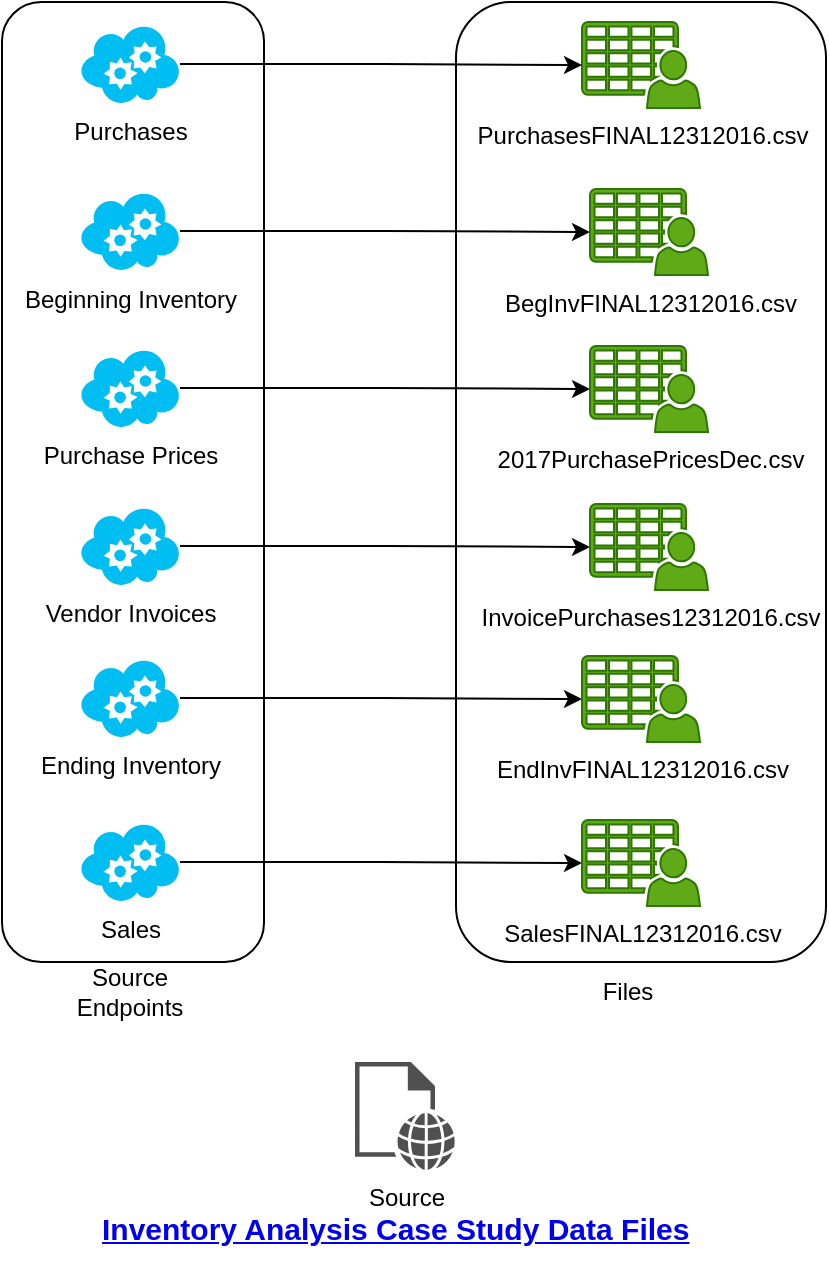 <mxfile version="24.6.4" type="device" pages="2">
  <diagram name="pipeline" id="auE89_VwSNvLzakpRWmS">
    <mxGraphModel dx="1687" dy="1040" grid="0" gridSize="10" guides="1" tooltips="1" connect="1" arrows="1" fold="1" page="0" pageScale="1" pageWidth="850" pageHeight="1100" math="0" shadow="0">
      <root>
        <mxCell id="0" />
        <mxCell id="1" parent="0" />
        <mxCell id="nQrJMoOjn1GABnVrVUFO-9" value="" style="rounded=1;whiteSpace=wrap;html=1;fillColor=none;fontColor=default;" vertex="1" parent="1">
          <mxGeometry x="549" width="185" height="480" as="geometry" />
        </mxCell>
        <mxCell id="nQrJMoOjn1GABnVrVUFO-8" value="" style="rounded=1;whiteSpace=wrap;html=1;fillColor=none;" vertex="1" parent="1">
          <mxGeometry x="322" width="131" height="480" as="geometry" />
        </mxCell>
        <mxCell id="nQrJMoOjn1GABnVrVUFO-6" value="PurchasesFINAL12312016.csv" style="sketch=0;pointerEvents=1;shadow=0;dashed=0;html=1;strokeColor=#2D7600;fillColor=#60a917;labelPosition=center;verticalLabelPosition=bottom;verticalAlign=top;outlineConnect=0;align=center;shape=mxgraph.office.users.csv_file;fontColor=default;" vertex="1" parent="1">
          <mxGeometry x="612" y="10" width="59" height="43" as="geometry" />
        </mxCell>
        <mxCell id="nQrJMoOjn1GABnVrVUFO-29" style="edgeStyle=orthogonalEdgeStyle;rounded=0;orthogonalLoop=1;jettySize=auto;html=1;" edge="1" parent="1" source="nQrJMoOjn1GABnVrVUFO-10" target="nQrJMoOjn1GABnVrVUFO-6">
          <mxGeometry relative="1" as="geometry" />
        </mxCell>
        <mxCell id="nQrJMoOjn1GABnVrVUFO-10" value="Purchases" style="verticalLabelPosition=bottom;html=1;verticalAlign=top;align=center;strokeColor=none;fillColor=#00BEF2;shape=mxgraph.azure.cloud_service;" vertex="1" parent="1">
          <mxGeometry x="361" y="11" width="50" height="40" as="geometry" />
        </mxCell>
        <mxCell id="nQrJMoOjn1GABnVrVUFO-30" style="edgeStyle=orthogonalEdgeStyle;rounded=0;orthogonalLoop=1;jettySize=auto;html=1;" edge="1" parent="1" source="nQrJMoOjn1GABnVrVUFO-11" target="nQrJMoOjn1GABnVrVUFO-21">
          <mxGeometry relative="1" as="geometry" />
        </mxCell>
        <mxCell id="nQrJMoOjn1GABnVrVUFO-11" value="Beginning Inventory" style="verticalLabelPosition=bottom;html=1;verticalAlign=top;align=center;strokeColor=none;fillColor=#00BEF2;shape=mxgraph.azure.cloud_service;" vertex="1" parent="1">
          <mxGeometry x="361" y="94.5" width="50" height="40" as="geometry" />
        </mxCell>
        <mxCell id="nQrJMoOjn1GABnVrVUFO-31" style="edgeStyle=orthogonalEdgeStyle;rounded=0;orthogonalLoop=1;jettySize=auto;html=1;" edge="1" parent="1" source="nQrJMoOjn1GABnVrVUFO-13" target="nQrJMoOjn1GABnVrVUFO-22">
          <mxGeometry relative="1" as="geometry" />
        </mxCell>
        <mxCell id="nQrJMoOjn1GABnVrVUFO-13" value="Purchase Prices" style="verticalLabelPosition=bottom;html=1;verticalAlign=top;align=center;strokeColor=none;fillColor=#00BEF2;shape=mxgraph.azure.cloud_service;" vertex="1" parent="1">
          <mxGeometry x="361" y="173" width="50" height="40" as="geometry" />
        </mxCell>
        <mxCell id="nQrJMoOjn1GABnVrVUFO-32" style="edgeStyle=orthogonalEdgeStyle;rounded=0;orthogonalLoop=1;jettySize=auto;html=1;" edge="1" parent="1" source="nQrJMoOjn1GABnVrVUFO-14" target="nQrJMoOjn1GABnVrVUFO-23">
          <mxGeometry relative="1" as="geometry" />
        </mxCell>
        <mxCell id="nQrJMoOjn1GABnVrVUFO-14" value="Vendor Invoices" style="verticalLabelPosition=bottom;html=1;verticalAlign=top;align=center;strokeColor=none;fillColor=#00BEF2;shape=mxgraph.azure.cloud_service;" vertex="1" parent="1">
          <mxGeometry x="361" y="252" width="50" height="40" as="geometry" />
        </mxCell>
        <mxCell id="nQrJMoOjn1GABnVrVUFO-33" style="edgeStyle=orthogonalEdgeStyle;rounded=0;orthogonalLoop=1;jettySize=auto;html=1;" edge="1" parent="1" source="nQrJMoOjn1GABnVrVUFO-17" target="nQrJMoOjn1GABnVrVUFO-24">
          <mxGeometry relative="1" as="geometry" />
        </mxCell>
        <mxCell id="nQrJMoOjn1GABnVrVUFO-17" value="Ending Inventory" style="verticalLabelPosition=bottom;html=1;verticalAlign=top;align=center;strokeColor=none;fillColor=#00BEF2;shape=mxgraph.azure.cloud_service;" vertex="1" parent="1">
          <mxGeometry x="361" y="328" width="50" height="40" as="geometry" />
        </mxCell>
        <mxCell id="nQrJMoOjn1GABnVrVUFO-34" style="edgeStyle=orthogonalEdgeStyle;rounded=0;orthogonalLoop=1;jettySize=auto;html=1;" edge="1" parent="1" source="nQrJMoOjn1GABnVrVUFO-19" target="nQrJMoOjn1GABnVrVUFO-25">
          <mxGeometry relative="1" as="geometry" />
        </mxCell>
        <mxCell id="nQrJMoOjn1GABnVrVUFO-19" value="Sales" style="verticalLabelPosition=bottom;html=1;verticalAlign=top;align=center;strokeColor=none;fillColor=#00BEF2;shape=mxgraph.azure.cloud_service;" vertex="1" parent="1">
          <mxGeometry x="361" y="410" width="50" height="40" as="geometry" />
        </mxCell>
        <mxCell id="nQrJMoOjn1GABnVrVUFO-20" value="Source Endpoints" style="text;html=1;align=center;verticalAlign=middle;whiteSpace=wrap;rounded=0;" vertex="1" parent="1">
          <mxGeometry x="341" y="480" width="90" height="30" as="geometry" />
        </mxCell>
        <mxCell id="nQrJMoOjn1GABnVrVUFO-21" value="BegInvFINAL12312016.csv" style="sketch=0;pointerEvents=1;shadow=0;dashed=0;html=1;strokeColor=#2D7600;fillColor=#60a917;labelPosition=center;verticalLabelPosition=bottom;verticalAlign=top;outlineConnect=0;align=center;shape=mxgraph.office.users.csv_file;fontColor=default;" vertex="1" parent="1">
          <mxGeometry x="616" y="93.5" width="59" height="43" as="geometry" />
        </mxCell>
        <mxCell id="nQrJMoOjn1GABnVrVUFO-22" value="2017PurchasePricesDec.csv" style="sketch=0;pointerEvents=1;shadow=0;dashed=0;html=1;strokeColor=#2D7600;fillColor=#60a917;labelPosition=center;verticalLabelPosition=bottom;verticalAlign=top;outlineConnect=0;align=center;shape=mxgraph.office.users.csv_file;fontColor=default;" vertex="1" parent="1">
          <mxGeometry x="616" y="172" width="59" height="43" as="geometry" />
        </mxCell>
        <mxCell id="nQrJMoOjn1GABnVrVUFO-23" value="InvoicePurchases12312016.csv" style="sketch=0;pointerEvents=1;shadow=0;dashed=0;html=1;strokeColor=#2D7600;fillColor=#60a917;labelPosition=center;verticalLabelPosition=bottom;verticalAlign=top;outlineConnect=0;align=center;shape=mxgraph.office.users.csv_file;fontColor=default;" vertex="1" parent="1">
          <mxGeometry x="616" y="251" width="59" height="43" as="geometry" />
        </mxCell>
        <mxCell id="nQrJMoOjn1GABnVrVUFO-24" value="EndInvFINAL12312016.csv" style="sketch=0;pointerEvents=1;shadow=0;dashed=0;html=1;strokeColor=#2D7600;fillColor=#60a917;labelPosition=center;verticalLabelPosition=bottom;verticalAlign=top;outlineConnect=0;align=center;shape=mxgraph.office.users.csv_file;fontColor=default;" vertex="1" parent="1">
          <mxGeometry x="612" y="327" width="59" height="43" as="geometry" />
        </mxCell>
        <mxCell id="nQrJMoOjn1GABnVrVUFO-25" value="SalesFINAL12312016.csv" style="sketch=0;pointerEvents=1;shadow=0;dashed=0;html=1;strokeColor=#2D7600;fillColor=#60a917;labelPosition=center;verticalLabelPosition=bottom;verticalAlign=top;outlineConnect=0;align=center;shape=mxgraph.office.users.csv_file;fontColor=default;" vertex="1" parent="1">
          <mxGeometry x="612" y="409" width="59" height="43" as="geometry" />
        </mxCell>
        <mxCell id="nQrJMoOjn1GABnVrVUFO-26" value="Files" style="text;html=1;align=center;verticalAlign=middle;whiteSpace=wrap;rounded=0;fontColor=default;" vertex="1" parent="1">
          <mxGeometry x="590" y="480" width="90" height="30" as="geometry" />
        </mxCell>
        <mxCell id="nQrJMoOjn1GABnVrVUFO-27" style="edgeStyle=orthogonalEdgeStyle;rounded=0;orthogonalLoop=1;jettySize=auto;html=1;exitX=0.5;exitY=1;exitDx=0;exitDy=0;fontColor=default;" edge="1" parent="1" source="nQrJMoOjn1GABnVrVUFO-26" target="nQrJMoOjn1GABnVrVUFO-26">
          <mxGeometry relative="1" as="geometry" />
        </mxCell>
        <mxCell id="nQrJMoOjn1GABnVrVUFO-36" value="" style="group" vertex="1" connectable="0" parent="1">
          <mxGeometry x="370" y="530" width="307" height="100" as="geometry" />
        </mxCell>
        <mxCell id="nQrJMoOjn1GABnVrVUFO-1" value="Source" style="sketch=0;pointerEvents=1;shadow=0;dashed=0;html=1;strokeColor=none;fillColor=#505050;labelPosition=center;verticalLabelPosition=bottom;verticalAlign=top;outlineConnect=0;align=center;shape=mxgraph.office.concepts.web_page;" vertex="1" parent="nQrJMoOjn1GABnVrVUFO-36">
          <mxGeometry x="128.5" width="50" height="54" as="geometry" />
        </mxCell>
        <mxCell id="nQrJMoOjn1GABnVrVUFO-4" value="&lt;h1 style=&quot;margin-top: 0px; font-size: 15px;&quot;&gt;&lt;span style=&quot;background-color: initial; font-size: 15px;&quot;&gt;&lt;a href=&quot;https://www.pwc.com/us/en/careers/university-relations/data-and-analytics-case-studies-files.html&quot;&gt;Inventory Analysis Case Study Data Files&lt;/a&gt;&lt;/span&gt;&lt;/h1&gt;&lt;h1 style=&quot;margin-top: 0px; font-size: 15px;&quot;&gt;&lt;br style=&quot;font-size: 15px;&quot;&gt;&lt;/h1&gt;" style="text;html=1;whiteSpace=wrap;overflow=hidden;rounded=0;fontSize=15;" vertex="1" parent="nQrJMoOjn1GABnVrVUFO-36">
          <mxGeometry y="68" width="307" height="32" as="geometry" />
        </mxCell>
      </root>
    </mxGraphModel>
  </diagram>
  <diagram id="ranK21tWcHzw0fCvpWeT" name="Discovery">
    <mxGraphModel dx="2550" dy="1448" grid="0" gridSize="10" guides="1" tooltips="1" connect="1" arrows="1" fold="1" page="0" pageScale="1" pageWidth="850" pageHeight="1100" math="0" shadow="0">
      <root>
        <mxCell id="0" />
        <mxCell id="1" parent="0" />
        <mxCell id="23WZgDu3MbvYku9gMJ9u-11" value="2017PurchasePricesDec" style="shape=table;startSize=30;container=1;collapsible=1;childLayout=tableLayout;fixedRows=1;rowLines=0;fontStyle=1;align=center;resizeLast=1;html=1;fillColor=none;" parent="1" vertex="1">
          <mxGeometry x="-200" y="-100" width="180" height="300" as="geometry" />
        </mxCell>
        <mxCell id="23WZgDu3MbvYku9gMJ9u-12" value="" style="shape=tableRow;horizontal=0;startSize=0;swimlaneHead=0;swimlaneBody=0;fillColor=none;collapsible=0;dropTarget=0;points=[[0,0.5],[1,0.5]];portConstraint=eastwest;top=0;left=0;right=0;bottom=1;" parent="23WZgDu3MbvYku9gMJ9u-11" vertex="1">
          <mxGeometry y="30" width="180" height="30" as="geometry" />
        </mxCell>
        <mxCell id="23WZgDu3MbvYku9gMJ9u-13" value="PK" style="shape=partialRectangle;connectable=0;fillColor=none;top=0;left=0;bottom=0;right=0;fontStyle=1;overflow=hidden;whiteSpace=wrap;html=1;" parent="23WZgDu3MbvYku9gMJ9u-12" vertex="1">
          <mxGeometry width="30" height="30" as="geometry">
            <mxRectangle width="30" height="30" as="alternateBounds" />
          </mxGeometry>
        </mxCell>
        <mxCell id="23WZgDu3MbvYku9gMJ9u-14" value="Brand" style="shape=partialRectangle;connectable=0;fillColor=none;top=0;left=0;bottom=0;right=0;align=left;spacingLeft=6;fontStyle=5;overflow=hidden;whiteSpace=wrap;html=1;" parent="23WZgDu3MbvYku9gMJ9u-12" vertex="1">
          <mxGeometry x="30" width="150" height="30" as="geometry">
            <mxRectangle width="150" height="30" as="alternateBounds" />
          </mxGeometry>
        </mxCell>
        <mxCell id="23WZgDu3MbvYku9gMJ9u-15" value="" style="shape=tableRow;horizontal=0;startSize=0;swimlaneHead=0;swimlaneBody=0;fillColor=none;collapsible=0;dropTarget=0;points=[[0,0.5],[1,0.5]];portConstraint=eastwest;top=0;left=0;right=0;bottom=0;" parent="23WZgDu3MbvYku9gMJ9u-11" vertex="1">
          <mxGeometry y="60" width="180" height="30" as="geometry" />
        </mxCell>
        <mxCell id="23WZgDu3MbvYku9gMJ9u-16" value="" style="shape=partialRectangle;connectable=0;fillColor=none;top=0;left=0;bottom=0;right=0;editable=1;overflow=hidden;whiteSpace=wrap;html=1;" parent="23WZgDu3MbvYku9gMJ9u-15" vertex="1">
          <mxGeometry width="30" height="30" as="geometry">
            <mxRectangle width="30" height="30" as="alternateBounds" />
          </mxGeometry>
        </mxCell>
        <mxCell id="23WZgDu3MbvYku9gMJ9u-17" value="Description" style="shape=partialRectangle;connectable=0;fillColor=none;top=0;left=0;bottom=0;right=0;align=left;spacingLeft=6;overflow=hidden;whiteSpace=wrap;html=1;" parent="23WZgDu3MbvYku9gMJ9u-15" vertex="1">
          <mxGeometry x="30" width="150" height="30" as="geometry">
            <mxRectangle width="150" height="30" as="alternateBounds" />
          </mxGeometry>
        </mxCell>
        <mxCell id="23WZgDu3MbvYku9gMJ9u-18" value="" style="shape=tableRow;horizontal=0;startSize=0;swimlaneHead=0;swimlaneBody=0;fillColor=none;collapsible=0;dropTarget=0;points=[[0,0.5],[1,0.5]];portConstraint=eastwest;top=0;left=0;right=0;bottom=0;" parent="23WZgDu3MbvYku9gMJ9u-11" vertex="1">
          <mxGeometry y="90" width="180" height="30" as="geometry" />
        </mxCell>
        <mxCell id="23WZgDu3MbvYku9gMJ9u-19" value="" style="shape=partialRectangle;connectable=0;fillColor=none;top=0;left=0;bottom=0;right=0;editable=1;overflow=hidden;whiteSpace=wrap;html=1;" parent="23WZgDu3MbvYku9gMJ9u-18" vertex="1">
          <mxGeometry width="30" height="30" as="geometry">
            <mxRectangle width="30" height="30" as="alternateBounds" />
          </mxGeometry>
        </mxCell>
        <mxCell id="23WZgDu3MbvYku9gMJ9u-20" value="Price" style="shape=partialRectangle;connectable=0;fillColor=none;top=0;left=0;bottom=0;right=0;align=left;spacingLeft=6;overflow=hidden;whiteSpace=wrap;html=1;" parent="23WZgDu3MbvYku9gMJ9u-18" vertex="1">
          <mxGeometry x="30" width="150" height="30" as="geometry">
            <mxRectangle width="150" height="30" as="alternateBounds" />
          </mxGeometry>
        </mxCell>
        <mxCell id="23WZgDu3MbvYku9gMJ9u-21" value="" style="shape=tableRow;horizontal=0;startSize=0;swimlaneHead=0;swimlaneBody=0;fillColor=none;collapsible=0;dropTarget=0;points=[[0,0.5],[1,0.5]];portConstraint=eastwest;top=0;left=0;right=0;bottom=0;" parent="23WZgDu3MbvYku9gMJ9u-11" vertex="1">
          <mxGeometry y="120" width="180" height="30" as="geometry" />
        </mxCell>
        <mxCell id="23WZgDu3MbvYku9gMJ9u-22" value="" style="shape=partialRectangle;connectable=0;fillColor=none;top=0;left=0;bottom=0;right=0;editable=1;overflow=hidden;whiteSpace=wrap;html=1;" parent="23WZgDu3MbvYku9gMJ9u-21" vertex="1">
          <mxGeometry width="30" height="30" as="geometry">
            <mxRectangle width="30" height="30" as="alternateBounds" />
          </mxGeometry>
        </mxCell>
        <mxCell id="23WZgDu3MbvYku9gMJ9u-23" value="Size" style="shape=partialRectangle;connectable=0;fillColor=none;top=0;left=0;bottom=0;right=0;align=left;spacingLeft=6;overflow=hidden;whiteSpace=wrap;html=1;" parent="23WZgDu3MbvYku9gMJ9u-21" vertex="1">
          <mxGeometry x="30" width="150" height="30" as="geometry">
            <mxRectangle width="150" height="30" as="alternateBounds" />
          </mxGeometry>
        </mxCell>
        <mxCell id="23WZgDu3MbvYku9gMJ9u-36" style="shape=tableRow;horizontal=0;startSize=0;swimlaneHead=0;swimlaneBody=0;fillColor=none;collapsible=0;dropTarget=0;points=[[0,0.5],[1,0.5]];portConstraint=eastwest;top=0;left=0;right=0;bottom=0;" parent="23WZgDu3MbvYku9gMJ9u-11" vertex="1">
          <mxGeometry y="150" width="180" height="30" as="geometry" />
        </mxCell>
        <mxCell id="23WZgDu3MbvYku9gMJ9u-37" style="shape=partialRectangle;connectable=0;fillColor=none;top=0;left=0;bottom=0;right=0;editable=1;overflow=hidden;whiteSpace=wrap;html=1;" parent="23WZgDu3MbvYku9gMJ9u-36" vertex="1">
          <mxGeometry width="30" height="30" as="geometry">
            <mxRectangle width="30" height="30" as="alternateBounds" />
          </mxGeometry>
        </mxCell>
        <mxCell id="23WZgDu3MbvYku9gMJ9u-38" value="Volume" style="shape=partialRectangle;connectable=0;fillColor=none;top=0;left=0;bottom=0;right=0;align=left;spacingLeft=6;overflow=hidden;whiteSpace=wrap;html=1;" parent="23WZgDu3MbvYku9gMJ9u-36" vertex="1">
          <mxGeometry x="30" width="150" height="30" as="geometry">
            <mxRectangle width="150" height="30" as="alternateBounds" />
          </mxGeometry>
        </mxCell>
        <mxCell id="23WZgDu3MbvYku9gMJ9u-33" style="shape=tableRow;horizontal=0;startSize=0;swimlaneHead=0;swimlaneBody=0;fillColor=none;collapsible=0;dropTarget=0;points=[[0,0.5],[1,0.5]];portConstraint=eastwest;top=0;left=0;right=0;bottom=0;" parent="23WZgDu3MbvYku9gMJ9u-11" vertex="1">
          <mxGeometry y="180" width="180" height="30" as="geometry" />
        </mxCell>
        <mxCell id="23WZgDu3MbvYku9gMJ9u-34" style="shape=partialRectangle;connectable=0;fillColor=none;top=0;left=0;bottom=0;right=0;editable=1;overflow=hidden;whiteSpace=wrap;html=1;" parent="23WZgDu3MbvYku9gMJ9u-33" vertex="1">
          <mxGeometry width="30" height="30" as="geometry">
            <mxRectangle width="30" height="30" as="alternateBounds" />
          </mxGeometry>
        </mxCell>
        <mxCell id="23WZgDu3MbvYku9gMJ9u-35" value="Classification" style="shape=partialRectangle;connectable=0;fillColor=none;top=0;left=0;bottom=0;right=0;align=left;spacingLeft=6;overflow=hidden;whiteSpace=wrap;html=1;" parent="23WZgDu3MbvYku9gMJ9u-33" vertex="1">
          <mxGeometry x="30" width="150" height="30" as="geometry">
            <mxRectangle width="150" height="30" as="alternateBounds" />
          </mxGeometry>
        </mxCell>
        <mxCell id="23WZgDu3MbvYku9gMJ9u-30" style="shape=tableRow;horizontal=0;startSize=0;swimlaneHead=0;swimlaneBody=0;fillColor=none;collapsible=0;dropTarget=0;points=[[0,0.5],[1,0.5]];portConstraint=eastwest;top=0;left=0;right=0;bottom=0;" parent="23WZgDu3MbvYku9gMJ9u-11" vertex="1">
          <mxGeometry y="210" width="180" height="30" as="geometry" />
        </mxCell>
        <mxCell id="23WZgDu3MbvYku9gMJ9u-31" style="shape=partialRectangle;connectable=0;fillColor=none;top=0;left=0;bottom=0;right=0;editable=1;overflow=hidden;whiteSpace=wrap;html=1;" parent="23WZgDu3MbvYku9gMJ9u-30" vertex="1">
          <mxGeometry width="30" height="30" as="geometry">
            <mxRectangle width="30" height="30" as="alternateBounds" />
          </mxGeometry>
        </mxCell>
        <mxCell id="23WZgDu3MbvYku9gMJ9u-32" value="PurchasePrice" style="shape=partialRectangle;connectable=0;fillColor=none;top=0;left=0;bottom=0;right=0;align=left;spacingLeft=6;overflow=hidden;whiteSpace=wrap;html=1;" parent="23WZgDu3MbvYku9gMJ9u-30" vertex="1">
          <mxGeometry x="30" width="150" height="30" as="geometry">
            <mxRectangle width="150" height="30" as="alternateBounds" />
          </mxGeometry>
        </mxCell>
        <mxCell id="23WZgDu3MbvYku9gMJ9u-27" style="shape=tableRow;horizontal=0;startSize=0;swimlaneHead=0;swimlaneBody=0;fillColor=none;collapsible=0;dropTarget=0;points=[[0,0.5],[1,0.5]];portConstraint=eastwest;top=0;left=0;right=0;bottom=0;" parent="23WZgDu3MbvYku9gMJ9u-11" vertex="1">
          <mxGeometry y="240" width="180" height="30" as="geometry" />
        </mxCell>
        <mxCell id="23WZgDu3MbvYku9gMJ9u-28" value="FK" style="shape=partialRectangle;connectable=0;fillColor=none;top=0;left=0;bottom=0;right=0;editable=1;overflow=hidden;whiteSpace=wrap;html=1;" parent="23WZgDu3MbvYku9gMJ9u-27" vertex="1">
          <mxGeometry width="30" height="30" as="geometry">
            <mxRectangle width="30" height="30" as="alternateBounds" />
          </mxGeometry>
        </mxCell>
        <mxCell id="23WZgDu3MbvYku9gMJ9u-29" value="VendorNumber" style="shape=partialRectangle;connectable=0;fillColor=none;top=0;left=0;bottom=0;right=0;align=left;spacingLeft=6;overflow=hidden;whiteSpace=wrap;html=1;" parent="23WZgDu3MbvYku9gMJ9u-27" vertex="1">
          <mxGeometry x="30" width="150" height="30" as="geometry">
            <mxRectangle width="150" height="30" as="alternateBounds" />
          </mxGeometry>
        </mxCell>
        <mxCell id="23WZgDu3MbvYku9gMJ9u-24" style="shape=tableRow;horizontal=0;startSize=0;swimlaneHead=0;swimlaneBody=0;fillColor=none;collapsible=0;dropTarget=0;points=[[0,0.5],[1,0.5]];portConstraint=eastwest;top=0;left=0;right=0;bottom=0;" parent="23WZgDu3MbvYku9gMJ9u-11" vertex="1">
          <mxGeometry y="270" width="180" height="30" as="geometry" />
        </mxCell>
        <mxCell id="23WZgDu3MbvYku9gMJ9u-25" style="shape=partialRectangle;connectable=0;fillColor=none;top=0;left=0;bottom=0;right=0;editable=1;overflow=hidden;whiteSpace=wrap;html=1;" parent="23WZgDu3MbvYku9gMJ9u-24" vertex="1">
          <mxGeometry width="30" height="30" as="geometry">
            <mxRectangle width="30" height="30" as="alternateBounds" />
          </mxGeometry>
        </mxCell>
        <mxCell id="23WZgDu3MbvYku9gMJ9u-26" value="VendorName" style="shape=partialRectangle;connectable=0;fillColor=none;top=0;left=0;bottom=0;right=0;align=left;spacingLeft=6;overflow=hidden;whiteSpace=wrap;html=1;" parent="23WZgDu3MbvYku9gMJ9u-24" vertex="1">
          <mxGeometry x="30" width="150" height="30" as="geometry">
            <mxRectangle width="150" height="30" as="alternateBounds" />
          </mxGeometry>
        </mxCell>
        <mxCell id="23WZgDu3MbvYku9gMJ9u-39" value="BegInvFINAL12312016" style="shape=table;startSize=30;container=1;collapsible=1;childLayout=tableLayout;fixedRows=1;rowLines=0;fontStyle=1;align=center;resizeLast=1;html=1;fillColor=none;" parent="1" vertex="1">
          <mxGeometry x="100" y="-100" width="180" height="300" as="geometry" />
        </mxCell>
        <mxCell id="23WZgDu3MbvYku9gMJ9u-40" value="" style="shape=tableRow;horizontal=0;startSize=0;swimlaneHead=0;swimlaneBody=0;fillColor=none;collapsible=0;dropTarget=0;points=[[0,0.5],[1,0.5]];portConstraint=eastwest;top=0;left=0;right=0;bottom=1;" parent="23WZgDu3MbvYku9gMJ9u-39" vertex="1">
          <mxGeometry y="30" width="180" height="30" as="geometry" />
        </mxCell>
        <mxCell id="23WZgDu3MbvYku9gMJ9u-41" value="PK" style="shape=partialRectangle;connectable=0;fillColor=none;top=0;left=0;bottom=0;right=0;fontStyle=1;overflow=hidden;whiteSpace=wrap;html=1;" parent="23WZgDu3MbvYku9gMJ9u-40" vertex="1">
          <mxGeometry width="30" height="30" as="geometry">
            <mxRectangle width="30" height="30" as="alternateBounds" />
          </mxGeometry>
        </mxCell>
        <mxCell id="23WZgDu3MbvYku9gMJ9u-42" value="InventoryId" style="shape=partialRectangle;connectable=0;fillColor=none;top=0;left=0;bottom=0;right=0;align=left;spacingLeft=6;fontStyle=5;overflow=hidden;whiteSpace=wrap;html=1;" parent="23WZgDu3MbvYku9gMJ9u-40" vertex="1">
          <mxGeometry x="30" width="150" height="30" as="geometry">
            <mxRectangle width="150" height="30" as="alternateBounds" />
          </mxGeometry>
        </mxCell>
        <mxCell id="23WZgDu3MbvYku9gMJ9u-43" value="" style="shape=tableRow;horizontal=0;startSize=0;swimlaneHead=0;swimlaneBody=0;fillColor=none;collapsible=0;dropTarget=0;points=[[0,0.5],[1,0.5]];portConstraint=eastwest;top=0;left=0;right=0;bottom=0;" parent="23WZgDu3MbvYku9gMJ9u-39" vertex="1">
          <mxGeometry y="60" width="180" height="30" as="geometry" />
        </mxCell>
        <mxCell id="23WZgDu3MbvYku9gMJ9u-44" value="" style="shape=partialRectangle;connectable=0;fillColor=none;top=0;left=0;bottom=0;right=0;editable=1;overflow=hidden;whiteSpace=wrap;html=1;" parent="23WZgDu3MbvYku9gMJ9u-43" vertex="1">
          <mxGeometry width="30" height="30" as="geometry">
            <mxRectangle width="30" height="30" as="alternateBounds" />
          </mxGeometry>
        </mxCell>
        <mxCell id="23WZgDu3MbvYku9gMJ9u-45" value="Store" style="shape=partialRectangle;connectable=0;fillColor=none;top=0;left=0;bottom=0;right=0;align=left;spacingLeft=6;overflow=hidden;whiteSpace=wrap;html=1;" parent="23WZgDu3MbvYku9gMJ9u-43" vertex="1">
          <mxGeometry x="30" width="150" height="30" as="geometry">
            <mxRectangle width="150" height="30" as="alternateBounds" />
          </mxGeometry>
        </mxCell>
        <mxCell id="23WZgDu3MbvYku9gMJ9u-46" value="" style="shape=tableRow;horizontal=0;startSize=0;swimlaneHead=0;swimlaneBody=0;fillColor=none;collapsible=0;dropTarget=0;points=[[0,0.5],[1,0.5]];portConstraint=eastwest;top=0;left=0;right=0;bottom=0;" parent="23WZgDu3MbvYku9gMJ9u-39" vertex="1">
          <mxGeometry y="90" width="180" height="30" as="geometry" />
        </mxCell>
        <mxCell id="23WZgDu3MbvYku9gMJ9u-47" value="" style="shape=partialRectangle;connectable=0;fillColor=none;top=0;left=0;bottom=0;right=0;editable=1;overflow=hidden;whiteSpace=wrap;html=1;" parent="23WZgDu3MbvYku9gMJ9u-46" vertex="1">
          <mxGeometry width="30" height="30" as="geometry">
            <mxRectangle width="30" height="30" as="alternateBounds" />
          </mxGeometry>
        </mxCell>
        <mxCell id="23WZgDu3MbvYku9gMJ9u-48" value="City" style="shape=partialRectangle;connectable=0;fillColor=none;top=0;left=0;bottom=0;right=0;align=left;spacingLeft=6;overflow=hidden;whiteSpace=wrap;html=1;" parent="23WZgDu3MbvYku9gMJ9u-46" vertex="1">
          <mxGeometry x="30" width="150" height="30" as="geometry">
            <mxRectangle width="150" height="30" as="alternateBounds" />
          </mxGeometry>
        </mxCell>
        <mxCell id="23WZgDu3MbvYku9gMJ9u-49" value="" style="shape=tableRow;horizontal=0;startSize=0;swimlaneHead=0;swimlaneBody=0;fillColor=none;collapsible=0;dropTarget=0;points=[[0,0.5],[1,0.5]];portConstraint=eastwest;top=0;left=0;right=0;bottom=0;" parent="23WZgDu3MbvYku9gMJ9u-39" vertex="1">
          <mxGeometry y="120" width="180" height="30" as="geometry" />
        </mxCell>
        <mxCell id="23WZgDu3MbvYku9gMJ9u-50" value="FK" style="shape=partialRectangle;connectable=0;fillColor=none;top=0;left=0;bottom=0;right=0;editable=1;overflow=hidden;whiteSpace=wrap;html=1;" parent="23WZgDu3MbvYku9gMJ9u-49" vertex="1">
          <mxGeometry width="30" height="30" as="geometry">
            <mxRectangle width="30" height="30" as="alternateBounds" />
          </mxGeometry>
        </mxCell>
        <mxCell id="23WZgDu3MbvYku9gMJ9u-51" value="Brand" style="shape=partialRectangle;connectable=0;fillColor=none;top=0;left=0;bottom=0;right=0;align=left;spacingLeft=6;overflow=hidden;whiteSpace=wrap;html=1;" parent="23WZgDu3MbvYku9gMJ9u-49" vertex="1">
          <mxGeometry x="30" width="150" height="30" as="geometry">
            <mxRectangle width="150" height="30" as="alternateBounds" />
          </mxGeometry>
        </mxCell>
        <mxCell id="23WZgDu3MbvYku9gMJ9u-52" style="shape=tableRow;horizontal=0;startSize=0;swimlaneHead=0;swimlaneBody=0;fillColor=none;collapsible=0;dropTarget=0;points=[[0,0.5],[1,0.5]];portConstraint=eastwest;top=0;left=0;right=0;bottom=0;" parent="23WZgDu3MbvYku9gMJ9u-39" vertex="1">
          <mxGeometry y="150" width="180" height="30" as="geometry" />
        </mxCell>
        <mxCell id="23WZgDu3MbvYku9gMJ9u-53" style="shape=partialRectangle;connectable=0;fillColor=none;top=0;left=0;bottom=0;right=0;editable=1;overflow=hidden;whiteSpace=wrap;html=1;" parent="23WZgDu3MbvYku9gMJ9u-52" vertex="1">
          <mxGeometry width="30" height="30" as="geometry">
            <mxRectangle width="30" height="30" as="alternateBounds" />
          </mxGeometry>
        </mxCell>
        <mxCell id="23WZgDu3MbvYku9gMJ9u-54" value="Description" style="shape=partialRectangle;connectable=0;fillColor=none;top=0;left=0;bottom=0;right=0;align=left;spacingLeft=6;overflow=hidden;whiteSpace=wrap;html=1;" parent="23WZgDu3MbvYku9gMJ9u-52" vertex="1">
          <mxGeometry x="30" width="150" height="30" as="geometry">
            <mxRectangle width="150" height="30" as="alternateBounds" />
          </mxGeometry>
        </mxCell>
        <mxCell id="23WZgDu3MbvYku9gMJ9u-55" style="shape=tableRow;horizontal=0;startSize=0;swimlaneHead=0;swimlaneBody=0;fillColor=none;collapsible=0;dropTarget=0;points=[[0,0.5],[1,0.5]];portConstraint=eastwest;top=0;left=0;right=0;bottom=0;" parent="23WZgDu3MbvYku9gMJ9u-39" vertex="1">
          <mxGeometry y="180" width="180" height="30" as="geometry" />
        </mxCell>
        <mxCell id="23WZgDu3MbvYku9gMJ9u-56" style="shape=partialRectangle;connectable=0;fillColor=none;top=0;left=0;bottom=0;right=0;editable=1;overflow=hidden;whiteSpace=wrap;html=1;" parent="23WZgDu3MbvYku9gMJ9u-55" vertex="1">
          <mxGeometry width="30" height="30" as="geometry">
            <mxRectangle width="30" height="30" as="alternateBounds" />
          </mxGeometry>
        </mxCell>
        <mxCell id="23WZgDu3MbvYku9gMJ9u-57" value="Size" style="shape=partialRectangle;connectable=0;fillColor=none;top=0;left=0;bottom=0;right=0;align=left;spacingLeft=6;overflow=hidden;whiteSpace=wrap;html=1;" parent="23WZgDu3MbvYku9gMJ9u-55" vertex="1">
          <mxGeometry x="30" width="150" height="30" as="geometry">
            <mxRectangle width="150" height="30" as="alternateBounds" />
          </mxGeometry>
        </mxCell>
        <mxCell id="23WZgDu3MbvYku9gMJ9u-58" style="shape=tableRow;horizontal=0;startSize=0;swimlaneHead=0;swimlaneBody=0;fillColor=none;collapsible=0;dropTarget=0;points=[[0,0.5],[1,0.5]];portConstraint=eastwest;top=0;left=0;right=0;bottom=0;" parent="23WZgDu3MbvYku9gMJ9u-39" vertex="1">
          <mxGeometry y="210" width="180" height="30" as="geometry" />
        </mxCell>
        <mxCell id="23WZgDu3MbvYku9gMJ9u-59" style="shape=partialRectangle;connectable=0;fillColor=none;top=0;left=0;bottom=0;right=0;editable=1;overflow=hidden;whiteSpace=wrap;html=1;" parent="23WZgDu3MbvYku9gMJ9u-58" vertex="1">
          <mxGeometry width="30" height="30" as="geometry">
            <mxRectangle width="30" height="30" as="alternateBounds" />
          </mxGeometry>
        </mxCell>
        <mxCell id="23WZgDu3MbvYku9gMJ9u-60" value="onHand" style="shape=partialRectangle;connectable=0;fillColor=none;top=0;left=0;bottom=0;right=0;align=left;spacingLeft=6;overflow=hidden;whiteSpace=wrap;html=1;" parent="23WZgDu3MbvYku9gMJ9u-58" vertex="1">
          <mxGeometry x="30" width="150" height="30" as="geometry">
            <mxRectangle width="150" height="30" as="alternateBounds" />
          </mxGeometry>
        </mxCell>
        <mxCell id="23WZgDu3MbvYku9gMJ9u-61" style="shape=tableRow;horizontal=0;startSize=0;swimlaneHead=0;swimlaneBody=0;fillColor=none;collapsible=0;dropTarget=0;points=[[0,0.5],[1,0.5]];portConstraint=eastwest;top=0;left=0;right=0;bottom=0;" parent="23WZgDu3MbvYku9gMJ9u-39" vertex="1">
          <mxGeometry y="240" width="180" height="30" as="geometry" />
        </mxCell>
        <mxCell id="23WZgDu3MbvYku9gMJ9u-62" style="shape=partialRectangle;connectable=0;fillColor=none;top=0;left=0;bottom=0;right=0;editable=1;overflow=hidden;whiteSpace=wrap;html=1;" parent="23WZgDu3MbvYku9gMJ9u-61" vertex="1">
          <mxGeometry width="30" height="30" as="geometry">
            <mxRectangle width="30" height="30" as="alternateBounds" />
          </mxGeometry>
        </mxCell>
        <mxCell id="23WZgDu3MbvYku9gMJ9u-63" value="Price" style="shape=partialRectangle;connectable=0;fillColor=none;top=0;left=0;bottom=0;right=0;align=left;spacingLeft=6;overflow=hidden;whiteSpace=wrap;html=1;" parent="23WZgDu3MbvYku9gMJ9u-61" vertex="1">
          <mxGeometry x="30" width="150" height="30" as="geometry">
            <mxRectangle width="150" height="30" as="alternateBounds" />
          </mxGeometry>
        </mxCell>
        <mxCell id="23WZgDu3MbvYku9gMJ9u-64" style="shape=tableRow;horizontal=0;startSize=0;swimlaneHead=0;swimlaneBody=0;fillColor=none;collapsible=0;dropTarget=0;points=[[0,0.5],[1,0.5]];portConstraint=eastwest;top=0;left=0;right=0;bottom=0;" parent="23WZgDu3MbvYku9gMJ9u-39" vertex="1">
          <mxGeometry y="270" width="180" height="30" as="geometry" />
        </mxCell>
        <mxCell id="23WZgDu3MbvYku9gMJ9u-65" style="shape=partialRectangle;connectable=0;fillColor=none;top=0;left=0;bottom=0;right=0;editable=1;overflow=hidden;whiteSpace=wrap;html=1;" parent="23WZgDu3MbvYku9gMJ9u-64" vertex="1">
          <mxGeometry width="30" height="30" as="geometry">
            <mxRectangle width="30" height="30" as="alternateBounds" />
          </mxGeometry>
        </mxCell>
        <mxCell id="23WZgDu3MbvYku9gMJ9u-66" value="startDate" style="shape=partialRectangle;connectable=0;fillColor=none;top=0;left=0;bottom=0;right=0;align=left;spacingLeft=6;overflow=hidden;whiteSpace=wrap;html=1;" parent="23WZgDu3MbvYku9gMJ9u-64" vertex="1">
          <mxGeometry x="30" width="150" height="30" as="geometry">
            <mxRectangle width="150" height="30" as="alternateBounds" />
          </mxGeometry>
        </mxCell>
        <mxCell id="23WZgDu3MbvYku9gMJ9u-67" style="edgeStyle=orthogonalEdgeStyle;rounded=0;orthogonalLoop=1;jettySize=auto;html=1;entryX=0;entryY=0.5;entryDx=0;entryDy=0;" parent="1" source="23WZgDu3MbvYku9gMJ9u-12" target="23WZgDu3MbvYku9gMJ9u-49" edge="1">
          <mxGeometry relative="1" as="geometry" />
        </mxCell>
        <mxCell id="23WZgDu3MbvYku9gMJ9u-68" value="InvoicePurchases12312016" style="shape=table;startSize=30;container=1;collapsible=1;childLayout=tableLayout;fixedRows=1;rowLines=0;fontStyle=1;align=center;resizeLast=1;html=1;fillColor=none;" parent="1" vertex="1">
          <mxGeometry x="-494" y="-87" width="180" height="360" as="geometry" />
        </mxCell>
        <mxCell id="23WZgDu3MbvYku9gMJ9u-69" value="" style="shape=tableRow;horizontal=0;startSize=0;swimlaneHead=0;swimlaneBody=0;fillColor=none;collapsible=0;dropTarget=0;points=[[0,0.5],[1,0.5]];portConstraint=eastwest;top=0;left=0;right=0;bottom=1;" parent="23WZgDu3MbvYku9gMJ9u-68" vertex="1">
          <mxGeometry y="30" width="180" height="30" as="geometry" />
        </mxCell>
        <mxCell id="23WZgDu3MbvYku9gMJ9u-70" value="PK" style="shape=partialRectangle;connectable=0;fillColor=none;top=0;left=0;bottom=0;right=0;fontStyle=1;overflow=hidden;whiteSpace=wrap;html=1;" parent="23WZgDu3MbvYku9gMJ9u-69" vertex="1">
          <mxGeometry width="30" height="30" as="geometry">
            <mxRectangle width="30" height="30" as="alternateBounds" />
          </mxGeometry>
        </mxCell>
        <mxCell id="23WZgDu3MbvYku9gMJ9u-71" value="" style="shape=partialRectangle;connectable=0;fillColor=none;top=0;left=0;bottom=0;right=0;align=left;spacingLeft=6;fontStyle=5;overflow=hidden;whiteSpace=wrap;html=1;" parent="23WZgDu3MbvYku9gMJ9u-69" vertex="1">
          <mxGeometry x="30" width="150" height="30" as="geometry">
            <mxRectangle width="150" height="30" as="alternateBounds" />
          </mxGeometry>
        </mxCell>
        <mxCell id="i9lW1sEm11-iBSYSJD7p-7" style="shape=tableRow;horizontal=0;startSize=0;swimlaneHead=0;swimlaneBody=0;fillColor=none;collapsible=0;dropTarget=0;points=[[0,0.5],[1,0.5]];portConstraint=eastwest;top=0;left=0;right=0;bottom=0;" parent="23WZgDu3MbvYku9gMJ9u-68" vertex="1">
          <mxGeometry y="60" width="180" height="30" as="geometry" />
        </mxCell>
        <mxCell id="i9lW1sEm11-iBSYSJD7p-8" style="shape=partialRectangle;connectable=0;fillColor=none;top=0;left=0;bottom=0;right=0;editable=1;overflow=hidden;whiteSpace=wrap;html=1;" parent="i9lW1sEm11-iBSYSJD7p-7" vertex="1">
          <mxGeometry width="30" height="30" as="geometry">
            <mxRectangle width="30" height="30" as="alternateBounds" />
          </mxGeometry>
        </mxCell>
        <mxCell id="i9lW1sEm11-iBSYSJD7p-9" value="VendorNumber" style="shape=partialRectangle;connectable=0;fillColor=none;top=0;left=0;bottom=0;right=0;align=left;spacingLeft=6;overflow=hidden;whiteSpace=wrap;html=1;" parent="i9lW1sEm11-iBSYSJD7p-7" vertex="1">
          <mxGeometry x="30" width="150" height="30" as="geometry">
            <mxRectangle width="150" height="30" as="alternateBounds" />
          </mxGeometry>
        </mxCell>
        <mxCell id="23WZgDu3MbvYku9gMJ9u-72" value="" style="shape=tableRow;horizontal=0;startSize=0;swimlaneHead=0;swimlaneBody=0;fillColor=none;collapsible=0;dropTarget=0;points=[[0,0.5],[1,0.5]];portConstraint=eastwest;top=0;left=0;right=0;bottom=0;" parent="23WZgDu3MbvYku9gMJ9u-68" vertex="1">
          <mxGeometry y="90" width="180" height="30" as="geometry" />
        </mxCell>
        <mxCell id="23WZgDu3MbvYku9gMJ9u-73" value="" style="shape=partialRectangle;connectable=0;fillColor=none;top=0;left=0;bottom=0;right=0;editable=1;overflow=hidden;whiteSpace=wrap;html=1;" parent="23WZgDu3MbvYku9gMJ9u-72" vertex="1">
          <mxGeometry width="30" height="30" as="geometry">
            <mxRectangle width="30" height="30" as="alternateBounds" />
          </mxGeometry>
        </mxCell>
        <mxCell id="23WZgDu3MbvYku9gMJ9u-74" value="VendorName" style="shape=partialRectangle;connectable=0;fillColor=none;top=0;left=0;bottom=0;right=0;align=left;spacingLeft=6;overflow=hidden;whiteSpace=wrap;html=1;" parent="23WZgDu3MbvYku9gMJ9u-72" vertex="1">
          <mxGeometry x="30" width="150" height="30" as="geometry">
            <mxRectangle width="150" height="30" as="alternateBounds" />
          </mxGeometry>
        </mxCell>
        <mxCell id="23WZgDu3MbvYku9gMJ9u-75" value="" style="shape=tableRow;horizontal=0;startSize=0;swimlaneHead=0;swimlaneBody=0;fillColor=none;collapsible=0;dropTarget=0;points=[[0,0.5],[1,0.5]];portConstraint=eastwest;top=0;left=0;right=0;bottom=0;" parent="23WZgDu3MbvYku9gMJ9u-68" vertex="1">
          <mxGeometry y="120" width="180" height="30" as="geometry" />
        </mxCell>
        <mxCell id="23WZgDu3MbvYku9gMJ9u-76" value="" style="shape=partialRectangle;connectable=0;fillColor=none;top=0;left=0;bottom=0;right=0;editable=1;overflow=hidden;whiteSpace=wrap;html=1;" parent="23WZgDu3MbvYku9gMJ9u-75" vertex="1">
          <mxGeometry width="30" height="30" as="geometry">
            <mxRectangle width="30" height="30" as="alternateBounds" />
          </mxGeometry>
        </mxCell>
        <mxCell id="23WZgDu3MbvYku9gMJ9u-77" value="InvoiceDate" style="shape=partialRectangle;connectable=0;fillColor=none;top=0;left=0;bottom=0;right=0;align=left;spacingLeft=6;overflow=hidden;whiteSpace=wrap;html=1;" parent="23WZgDu3MbvYku9gMJ9u-75" vertex="1">
          <mxGeometry x="30" width="150" height="30" as="geometry">
            <mxRectangle width="150" height="30" as="alternateBounds" />
          </mxGeometry>
        </mxCell>
        <mxCell id="23WZgDu3MbvYku9gMJ9u-78" value="" style="shape=tableRow;horizontal=0;startSize=0;swimlaneHead=0;swimlaneBody=0;fillColor=none;collapsible=0;dropTarget=0;points=[[0,0.5],[1,0.5]];portConstraint=eastwest;top=0;left=0;right=0;bottom=0;" parent="23WZgDu3MbvYku9gMJ9u-68" vertex="1">
          <mxGeometry y="150" width="180" height="30" as="geometry" />
        </mxCell>
        <mxCell id="23WZgDu3MbvYku9gMJ9u-79" value="" style="shape=partialRectangle;connectable=0;fillColor=none;top=0;left=0;bottom=0;right=0;editable=1;overflow=hidden;whiteSpace=wrap;html=1;" parent="23WZgDu3MbvYku9gMJ9u-78" vertex="1">
          <mxGeometry width="30" height="30" as="geometry">
            <mxRectangle width="30" height="30" as="alternateBounds" />
          </mxGeometry>
        </mxCell>
        <mxCell id="23WZgDu3MbvYku9gMJ9u-80" value="PONumber" style="shape=partialRectangle;connectable=0;fillColor=none;top=0;left=0;bottom=0;right=0;align=left;spacingLeft=6;overflow=hidden;whiteSpace=wrap;html=1;" parent="23WZgDu3MbvYku9gMJ9u-78" vertex="1">
          <mxGeometry x="30" width="150" height="30" as="geometry">
            <mxRectangle width="150" height="30" as="alternateBounds" />
          </mxGeometry>
        </mxCell>
        <mxCell id="23WZgDu3MbvYku9gMJ9u-81" style="shape=tableRow;horizontal=0;startSize=0;swimlaneHead=0;swimlaneBody=0;fillColor=none;collapsible=0;dropTarget=0;points=[[0,0.5],[1,0.5]];portConstraint=eastwest;top=0;left=0;right=0;bottom=0;" parent="23WZgDu3MbvYku9gMJ9u-68" vertex="1">
          <mxGeometry y="180" width="180" height="30" as="geometry" />
        </mxCell>
        <mxCell id="23WZgDu3MbvYku9gMJ9u-82" style="shape=partialRectangle;connectable=0;fillColor=none;top=0;left=0;bottom=0;right=0;editable=1;overflow=hidden;whiteSpace=wrap;html=1;" parent="23WZgDu3MbvYku9gMJ9u-81" vertex="1">
          <mxGeometry width="30" height="30" as="geometry">
            <mxRectangle width="30" height="30" as="alternateBounds" />
          </mxGeometry>
        </mxCell>
        <mxCell id="23WZgDu3MbvYku9gMJ9u-83" value="PODate" style="shape=partialRectangle;connectable=0;fillColor=none;top=0;left=0;bottom=0;right=0;align=left;spacingLeft=6;overflow=hidden;whiteSpace=wrap;html=1;" parent="23WZgDu3MbvYku9gMJ9u-81" vertex="1">
          <mxGeometry x="30" width="150" height="30" as="geometry">
            <mxRectangle width="150" height="30" as="alternateBounds" />
          </mxGeometry>
        </mxCell>
        <mxCell id="23WZgDu3MbvYku9gMJ9u-84" style="shape=tableRow;horizontal=0;startSize=0;swimlaneHead=0;swimlaneBody=0;fillColor=none;collapsible=0;dropTarget=0;points=[[0,0.5],[1,0.5]];portConstraint=eastwest;top=0;left=0;right=0;bottom=0;" parent="23WZgDu3MbvYku9gMJ9u-68" vertex="1">
          <mxGeometry y="210" width="180" height="30" as="geometry" />
        </mxCell>
        <mxCell id="23WZgDu3MbvYku9gMJ9u-85" style="shape=partialRectangle;connectable=0;fillColor=none;top=0;left=0;bottom=0;right=0;editable=1;overflow=hidden;whiteSpace=wrap;html=1;" parent="23WZgDu3MbvYku9gMJ9u-84" vertex="1">
          <mxGeometry width="30" height="30" as="geometry">
            <mxRectangle width="30" height="30" as="alternateBounds" />
          </mxGeometry>
        </mxCell>
        <mxCell id="23WZgDu3MbvYku9gMJ9u-86" value="PayDate" style="shape=partialRectangle;connectable=0;fillColor=none;top=0;left=0;bottom=0;right=0;align=left;spacingLeft=6;overflow=hidden;whiteSpace=wrap;html=1;" parent="23WZgDu3MbvYku9gMJ9u-84" vertex="1">
          <mxGeometry x="30" width="150" height="30" as="geometry">
            <mxRectangle width="150" height="30" as="alternateBounds" />
          </mxGeometry>
        </mxCell>
        <mxCell id="23WZgDu3MbvYku9gMJ9u-87" style="shape=tableRow;horizontal=0;startSize=0;swimlaneHead=0;swimlaneBody=0;fillColor=none;collapsible=0;dropTarget=0;points=[[0,0.5],[1,0.5]];portConstraint=eastwest;top=0;left=0;right=0;bottom=0;" parent="23WZgDu3MbvYku9gMJ9u-68" vertex="1">
          <mxGeometry y="240" width="180" height="30" as="geometry" />
        </mxCell>
        <mxCell id="23WZgDu3MbvYku9gMJ9u-88" style="shape=partialRectangle;connectable=0;fillColor=none;top=0;left=0;bottom=0;right=0;editable=1;overflow=hidden;whiteSpace=wrap;html=1;" parent="23WZgDu3MbvYku9gMJ9u-87" vertex="1">
          <mxGeometry width="30" height="30" as="geometry">
            <mxRectangle width="30" height="30" as="alternateBounds" />
          </mxGeometry>
        </mxCell>
        <mxCell id="23WZgDu3MbvYku9gMJ9u-89" value="Quantity" style="shape=partialRectangle;connectable=0;fillColor=none;top=0;left=0;bottom=0;right=0;align=left;spacingLeft=6;overflow=hidden;whiteSpace=wrap;html=1;" parent="23WZgDu3MbvYku9gMJ9u-87" vertex="1">
          <mxGeometry x="30" width="150" height="30" as="geometry">
            <mxRectangle width="150" height="30" as="alternateBounds" />
          </mxGeometry>
        </mxCell>
        <mxCell id="23WZgDu3MbvYku9gMJ9u-90" style="shape=tableRow;horizontal=0;startSize=0;swimlaneHead=0;swimlaneBody=0;fillColor=none;collapsible=0;dropTarget=0;points=[[0,0.5],[1,0.5]];portConstraint=eastwest;top=0;left=0;right=0;bottom=0;" parent="23WZgDu3MbvYku9gMJ9u-68" vertex="1">
          <mxGeometry y="270" width="180" height="30" as="geometry" />
        </mxCell>
        <mxCell id="23WZgDu3MbvYku9gMJ9u-91" style="shape=partialRectangle;connectable=0;fillColor=none;top=0;left=0;bottom=0;right=0;editable=1;overflow=hidden;whiteSpace=wrap;html=1;" parent="23WZgDu3MbvYku9gMJ9u-90" vertex="1">
          <mxGeometry width="30" height="30" as="geometry">
            <mxRectangle width="30" height="30" as="alternateBounds" />
          </mxGeometry>
        </mxCell>
        <mxCell id="23WZgDu3MbvYku9gMJ9u-92" value="Dollars" style="shape=partialRectangle;connectable=0;fillColor=none;top=0;left=0;bottom=0;right=0;align=left;spacingLeft=6;overflow=hidden;whiteSpace=wrap;html=1;" parent="23WZgDu3MbvYku9gMJ9u-90" vertex="1">
          <mxGeometry x="30" width="150" height="30" as="geometry">
            <mxRectangle width="150" height="30" as="alternateBounds" />
          </mxGeometry>
        </mxCell>
        <mxCell id="23WZgDu3MbvYku9gMJ9u-93" style="shape=tableRow;horizontal=0;startSize=0;swimlaneHead=0;swimlaneBody=0;fillColor=none;collapsible=0;dropTarget=0;points=[[0,0.5],[1,0.5]];portConstraint=eastwest;top=0;left=0;right=0;bottom=0;" parent="23WZgDu3MbvYku9gMJ9u-68" vertex="1">
          <mxGeometry y="300" width="180" height="30" as="geometry" />
        </mxCell>
        <mxCell id="23WZgDu3MbvYku9gMJ9u-94" style="shape=partialRectangle;connectable=0;fillColor=none;top=0;left=0;bottom=0;right=0;editable=1;overflow=hidden;whiteSpace=wrap;html=1;" parent="23WZgDu3MbvYku9gMJ9u-93" vertex="1">
          <mxGeometry width="30" height="30" as="geometry">
            <mxRectangle width="30" height="30" as="alternateBounds" />
          </mxGeometry>
        </mxCell>
        <mxCell id="23WZgDu3MbvYku9gMJ9u-95" value="Freight" style="shape=partialRectangle;connectable=0;fillColor=none;top=0;left=0;bottom=0;right=0;align=left;spacingLeft=6;overflow=hidden;whiteSpace=wrap;html=1;" parent="23WZgDu3MbvYku9gMJ9u-93" vertex="1">
          <mxGeometry x="30" width="150" height="30" as="geometry">
            <mxRectangle width="150" height="30" as="alternateBounds" />
          </mxGeometry>
        </mxCell>
        <mxCell id="23WZgDu3MbvYku9gMJ9u-96" style="shape=tableRow;horizontal=0;startSize=0;swimlaneHead=0;swimlaneBody=0;fillColor=none;collapsible=0;dropTarget=0;points=[[0,0.5],[1,0.5]];portConstraint=eastwest;top=0;left=0;right=0;bottom=0;" parent="23WZgDu3MbvYku9gMJ9u-68" vertex="1">
          <mxGeometry y="330" width="180" height="30" as="geometry" />
        </mxCell>
        <mxCell id="23WZgDu3MbvYku9gMJ9u-97" style="shape=partialRectangle;connectable=0;fillColor=none;top=0;left=0;bottom=0;right=0;editable=1;overflow=hidden;whiteSpace=wrap;html=1;" parent="23WZgDu3MbvYku9gMJ9u-96" vertex="1">
          <mxGeometry width="30" height="30" as="geometry">
            <mxRectangle width="30" height="30" as="alternateBounds" />
          </mxGeometry>
        </mxCell>
        <mxCell id="23WZgDu3MbvYku9gMJ9u-98" value="Approval" style="shape=partialRectangle;connectable=0;fillColor=none;top=0;left=0;bottom=0;right=0;align=left;spacingLeft=6;overflow=hidden;whiteSpace=wrap;html=1;" parent="23WZgDu3MbvYku9gMJ9u-96" vertex="1">
          <mxGeometry x="30" width="150" height="30" as="geometry">
            <mxRectangle width="150" height="30" as="alternateBounds" />
          </mxGeometry>
        </mxCell>
        <mxCell id="23WZgDu3MbvYku9gMJ9u-99" style="edgeStyle=orthogonalEdgeStyle;rounded=0;orthogonalLoop=1;jettySize=auto;html=1;entryX=0;entryY=0.5;entryDx=0;entryDy=0;exitX=1;exitY=0.5;exitDx=0;exitDy=0;" parent="1" source="i9lW1sEm11-iBSYSJD7p-7" target="23WZgDu3MbvYku9gMJ9u-27" edge="1">
          <mxGeometry relative="1" as="geometry" />
        </mxCell>
        <mxCell id="23WZgDu3MbvYku9gMJ9u-100" value="EndInvFINAL12312016" style="shape=table;startSize=30;container=1;collapsible=1;childLayout=tableLayout;fixedRows=1;rowLines=0;fontStyle=1;align=center;resizeLast=1;html=1;fillColor=none;" parent="1" vertex="1">
          <mxGeometry x="100" y="290" width="180" height="300" as="geometry" />
        </mxCell>
        <mxCell id="23WZgDu3MbvYku9gMJ9u-101" value="" style="shape=tableRow;horizontal=0;startSize=0;swimlaneHead=0;swimlaneBody=0;fillColor=none;collapsible=0;dropTarget=0;points=[[0,0.5],[1,0.5]];portConstraint=eastwest;top=0;left=0;right=0;bottom=1;" parent="23WZgDu3MbvYku9gMJ9u-100" vertex="1">
          <mxGeometry y="30" width="180" height="30" as="geometry" />
        </mxCell>
        <mxCell id="23WZgDu3MbvYku9gMJ9u-102" value="PK" style="shape=partialRectangle;connectable=0;fillColor=none;top=0;left=0;bottom=0;right=0;fontStyle=1;overflow=hidden;whiteSpace=wrap;html=1;" parent="23WZgDu3MbvYku9gMJ9u-101" vertex="1">
          <mxGeometry width="30" height="30" as="geometry">
            <mxRectangle width="30" height="30" as="alternateBounds" />
          </mxGeometry>
        </mxCell>
        <mxCell id="23WZgDu3MbvYku9gMJ9u-103" value="InventoryId" style="shape=partialRectangle;connectable=0;fillColor=none;top=0;left=0;bottom=0;right=0;align=left;spacingLeft=6;fontStyle=5;overflow=hidden;whiteSpace=wrap;html=1;" parent="23WZgDu3MbvYku9gMJ9u-101" vertex="1">
          <mxGeometry x="30" width="150" height="30" as="geometry">
            <mxRectangle width="150" height="30" as="alternateBounds" />
          </mxGeometry>
        </mxCell>
        <mxCell id="23WZgDu3MbvYku9gMJ9u-104" value="" style="shape=tableRow;horizontal=0;startSize=0;swimlaneHead=0;swimlaneBody=0;fillColor=none;collapsible=0;dropTarget=0;points=[[0,0.5],[1,0.5]];portConstraint=eastwest;top=0;left=0;right=0;bottom=0;" parent="23WZgDu3MbvYku9gMJ9u-100" vertex="1">
          <mxGeometry y="60" width="180" height="30" as="geometry" />
        </mxCell>
        <mxCell id="23WZgDu3MbvYku9gMJ9u-105" value="" style="shape=partialRectangle;connectable=0;fillColor=none;top=0;left=0;bottom=0;right=0;editable=1;overflow=hidden;whiteSpace=wrap;html=1;" parent="23WZgDu3MbvYku9gMJ9u-104" vertex="1">
          <mxGeometry width="30" height="30" as="geometry">
            <mxRectangle width="30" height="30" as="alternateBounds" />
          </mxGeometry>
        </mxCell>
        <mxCell id="23WZgDu3MbvYku9gMJ9u-106" value="Store" style="shape=partialRectangle;connectable=0;fillColor=none;top=0;left=0;bottom=0;right=0;align=left;spacingLeft=6;overflow=hidden;whiteSpace=wrap;html=1;" parent="23WZgDu3MbvYku9gMJ9u-104" vertex="1">
          <mxGeometry x="30" width="150" height="30" as="geometry">
            <mxRectangle width="150" height="30" as="alternateBounds" />
          </mxGeometry>
        </mxCell>
        <mxCell id="23WZgDu3MbvYku9gMJ9u-107" value="" style="shape=tableRow;horizontal=0;startSize=0;swimlaneHead=0;swimlaneBody=0;fillColor=none;collapsible=0;dropTarget=0;points=[[0,0.5],[1,0.5]];portConstraint=eastwest;top=0;left=0;right=0;bottom=0;" parent="23WZgDu3MbvYku9gMJ9u-100" vertex="1">
          <mxGeometry y="90" width="180" height="30" as="geometry" />
        </mxCell>
        <mxCell id="23WZgDu3MbvYku9gMJ9u-108" value="" style="shape=partialRectangle;connectable=0;fillColor=none;top=0;left=0;bottom=0;right=0;editable=1;overflow=hidden;whiteSpace=wrap;html=1;" parent="23WZgDu3MbvYku9gMJ9u-107" vertex="1">
          <mxGeometry width="30" height="30" as="geometry">
            <mxRectangle width="30" height="30" as="alternateBounds" />
          </mxGeometry>
        </mxCell>
        <mxCell id="23WZgDu3MbvYku9gMJ9u-109" value="City" style="shape=partialRectangle;connectable=0;fillColor=none;top=0;left=0;bottom=0;right=0;align=left;spacingLeft=6;overflow=hidden;whiteSpace=wrap;html=1;" parent="23WZgDu3MbvYku9gMJ9u-107" vertex="1">
          <mxGeometry x="30" width="150" height="30" as="geometry">
            <mxRectangle width="150" height="30" as="alternateBounds" />
          </mxGeometry>
        </mxCell>
        <mxCell id="23WZgDu3MbvYku9gMJ9u-110" value="" style="shape=tableRow;horizontal=0;startSize=0;swimlaneHead=0;swimlaneBody=0;fillColor=none;collapsible=0;dropTarget=0;points=[[0,0.5],[1,0.5]];portConstraint=eastwest;top=0;left=0;right=0;bottom=0;" parent="23WZgDu3MbvYku9gMJ9u-100" vertex="1">
          <mxGeometry y="120" width="180" height="30" as="geometry" />
        </mxCell>
        <mxCell id="23WZgDu3MbvYku9gMJ9u-111" value="FK" style="shape=partialRectangle;connectable=0;fillColor=none;top=0;left=0;bottom=0;right=0;editable=1;overflow=hidden;whiteSpace=wrap;html=1;" parent="23WZgDu3MbvYku9gMJ9u-110" vertex="1">
          <mxGeometry width="30" height="30" as="geometry">
            <mxRectangle width="30" height="30" as="alternateBounds" />
          </mxGeometry>
        </mxCell>
        <mxCell id="23WZgDu3MbvYku9gMJ9u-112" value="Brand" style="shape=partialRectangle;connectable=0;fillColor=none;top=0;left=0;bottom=0;right=0;align=left;spacingLeft=6;overflow=hidden;whiteSpace=wrap;html=1;" parent="23WZgDu3MbvYku9gMJ9u-110" vertex="1">
          <mxGeometry x="30" width="150" height="30" as="geometry">
            <mxRectangle width="150" height="30" as="alternateBounds" />
          </mxGeometry>
        </mxCell>
        <mxCell id="23WZgDu3MbvYku9gMJ9u-113" style="shape=tableRow;horizontal=0;startSize=0;swimlaneHead=0;swimlaneBody=0;fillColor=none;collapsible=0;dropTarget=0;points=[[0,0.5],[1,0.5]];portConstraint=eastwest;top=0;left=0;right=0;bottom=0;" parent="23WZgDu3MbvYku9gMJ9u-100" vertex="1">
          <mxGeometry y="150" width="180" height="30" as="geometry" />
        </mxCell>
        <mxCell id="23WZgDu3MbvYku9gMJ9u-114" style="shape=partialRectangle;connectable=0;fillColor=none;top=0;left=0;bottom=0;right=0;editable=1;overflow=hidden;whiteSpace=wrap;html=1;" parent="23WZgDu3MbvYku9gMJ9u-113" vertex="1">
          <mxGeometry width="30" height="30" as="geometry">
            <mxRectangle width="30" height="30" as="alternateBounds" />
          </mxGeometry>
        </mxCell>
        <mxCell id="23WZgDu3MbvYku9gMJ9u-115" value="Description" style="shape=partialRectangle;connectable=0;fillColor=none;top=0;left=0;bottom=0;right=0;align=left;spacingLeft=6;overflow=hidden;whiteSpace=wrap;html=1;" parent="23WZgDu3MbvYku9gMJ9u-113" vertex="1">
          <mxGeometry x="30" width="150" height="30" as="geometry">
            <mxRectangle width="150" height="30" as="alternateBounds" />
          </mxGeometry>
        </mxCell>
        <mxCell id="23WZgDu3MbvYku9gMJ9u-116" style="shape=tableRow;horizontal=0;startSize=0;swimlaneHead=0;swimlaneBody=0;fillColor=none;collapsible=0;dropTarget=0;points=[[0,0.5],[1,0.5]];portConstraint=eastwest;top=0;left=0;right=0;bottom=0;" parent="23WZgDu3MbvYku9gMJ9u-100" vertex="1">
          <mxGeometry y="180" width="180" height="30" as="geometry" />
        </mxCell>
        <mxCell id="23WZgDu3MbvYku9gMJ9u-117" style="shape=partialRectangle;connectable=0;fillColor=none;top=0;left=0;bottom=0;right=0;editable=1;overflow=hidden;whiteSpace=wrap;html=1;" parent="23WZgDu3MbvYku9gMJ9u-116" vertex="1">
          <mxGeometry width="30" height="30" as="geometry">
            <mxRectangle width="30" height="30" as="alternateBounds" />
          </mxGeometry>
        </mxCell>
        <mxCell id="23WZgDu3MbvYku9gMJ9u-118" value="Size" style="shape=partialRectangle;connectable=0;fillColor=none;top=0;left=0;bottom=0;right=0;align=left;spacingLeft=6;overflow=hidden;whiteSpace=wrap;html=1;" parent="23WZgDu3MbvYku9gMJ9u-116" vertex="1">
          <mxGeometry x="30" width="150" height="30" as="geometry">
            <mxRectangle width="150" height="30" as="alternateBounds" />
          </mxGeometry>
        </mxCell>
        <mxCell id="23WZgDu3MbvYku9gMJ9u-119" style="shape=tableRow;horizontal=0;startSize=0;swimlaneHead=0;swimlaneBody=0;fillColor=none;collapsible=0;dropTarget=0;points=[[0,0.5],[1,0.5]];portConstraint=eastwest;top=0;left=0;right=0;bottom=0;" parent="23WZgDu3MbvYku9gMJ9u-100" vertex="1">
          <mxGeometry y="210" width="180" height="30" as="geometry" />
        </mxCell>
        <mxCell id="23WZgDu3MbvYku9gMJ9u-120" style="shape=partialRectangle;connectable=0;fillColor=none;top=0;left=0;bottom=0;right=0;editable=1;overflow=hidden;whiteSpace=wrap;html=1;" parent="23WZgDu3MbvYku9gMJ9u-119" vertex="1">
          <mxGeometry width="30" height="30" as="geometry">
            <mxRectangle width="30" height="30" as="alternateBounds" />
          </mxGeometry>
        </mxCell>
        <mxCell id="23WZgDu3MbvYku9gMJ9u-121" value="onHand" style="shape=partialRectangle;connectable=0;fillColor=none;top=0;left=0;bottom=0;right=0;align=left;spacingLeft=6;overflow=hidden;whiteSpace=wrap;html=1;" parent="23WZgDu3MbvYku9gMJ9u-119" vertex="1">
          <mxGeometry x="30" width="150" height="30" as="geometry">
            <mxRectangle width="150" height="30" as="alternateBounds" />
          </mxGeometry>
        </mxCell>
        <mxCell id="23WZgDu3MbvYku9gMJ9u-122" style="shape=tableRow;horizontal=0;startSize=0;swimlaneHead=0;swimlaneBody=0;fillColor=none;collapsible=0;dropTarget=0;points=[[0,0.5],[1,0.5]];portConstraint=eastwest;top=0;left=0;right=0;bottom=0;" parent="23WZgDu3MbvYku9gMJ9u-100" vertex="1">
          <mxGeometry y="240" width="180" height="30" as="geometry" />
        </mxCell>
        <mxCell id="23WZgDu3MbvYku9gMJ9u-123" value="" style="shape=partialRectangle;connectable=0;fillColor=none;top=0;left=0;bottom=0;right=0;editable=1;overflow=hidden;whiteSpace=wrap;html=1;" parent="23WZgDu3MbvYku9gMJ9u-122" vertex="1">
          <mxGeometry width="30" height="30" as="geometry">
            <mxRectangle width="30" height="30" as="alternateBounds" />
          </mxGeometry>
        </mxCell>
        <mxCell id="23WZgDu3MbvYku9gMJ9u-124" value="Price" style="shape=partialRectangle;connectable=0;fillColor=none;top=0;left=0;bottom=0;right=0;align=left;spacingLeft=6;overflow=hidden;whiteSpace=wrap;html=1;" parent="23WZgDu3MbvYku9gMJ9u-122" vertex="1">
          <mxGeometry x="30" width="150" height="30" as="geometry">
            <mxRectangle width="150" height="30" as="alternateBounds" />
          </mxGeometry>
        </mxCell>
        <mxCell id="23WZgDu3MbvYku9gMJ9u-125" style="shape=tableRow;horizontal=0;startSize=0;swimlaneHead=0;swimlaneBody=0;fillColor=none;collapsible=0;dropTarget=0;points=[[0,0.5],[1,0.5]];portConstraint=eastwest;top=0;left=0;right=0;bottom=0;" parent="23WZgDu3MbvYku9gMJ9u-100" vertex="1">
          <mxGeometry y="270" width="180" height="30" as="geometry" />
        </mxCell>
        <mxCell id="23WZgDu3MbvYku9gMJ9u-126" style="shape=partialRectangle;connectable=0;fillColor=none;top=0;left=0;bottom=0;right=0;editable=1;overflow=hidden;whiteSpace=wrap;html=1;" parent="23WZgDu3MbvYku9gMJ9u-125" vertex="1">
          <mxGeometry width="30" height="30" as="geometry">
            <mxRectangle width="30" height="30" as="alternateBounds" />
          </mxGeometry>
        </mxCell>
        <mxCell id="23WZgDu3MbvYku9gMJ9u-127" value="endDate" style="shape=partialRectangle;connectable=0;fillColor=none;top=0;left=0;bottom=0;right=0;align=left;spacingLeft=6;overflow=hidden;whiteSpace=wrap;html=1;" parent="23WZgDu3MbvYku9gMJ9u-125" vertex="1">
          <mxGeometry x="30" width="150" height="30" as="geometry">
            <mxRectangle width="150" height="30" as="alternateBounds" />
          </mxGeometry>
        </mxCell>
        <mxCell id="23WZgDu3MbvYku9gMJ9u-128" style="edgeStyle=orthogonalEdgeStyle;rounded=0;orthogonalLoop=1;jettySize=auto;html=1;" parent="1" source="23WZgDu3MbvYku9gMJ9u-12" target="23WZgDu3MbvYku9gMJ9u-110" edge="1">
          <mxGeometry relative="1" as="geometry" />
        </mxCell>
        <mxCell id="23WZgDu3MbvYku9gMJ9u-129" value="PurchasesFINAL12312016" style="shape=table;startSize=30;container=1;collapsible=1;childLayout=tableLayout;fixedRows=1;rowLines=0;fontStyle=1;align=center;resizeLast=1;html=1;fillColor=none;" parent="1" vertex="1">
          <mxGeometry x="480" y="-110" width="180" height="540" as="geometry" />
        </mxCell>
        <mxCell id="23WZgDu3MbvYku9gMJ9u-130" value="" style="shape=tableRow;horizontal=0;startSize=0;swimlaneHead=0;swimlaneBody=0;fillColor=none;collapsible=0;dropTarget=0;points=[[0,0.5],[1,0.5]];portConstraint=eastwest;top=0;left=0;right=0;bottom=1;" parent="23WZgDu3MbvYku9gMJ9u-129" vertex="1">
          <mxGeometry y="30" width="180" height="30" as="geometry" />
        </mxCell>
        <mxCell id="23WZgDu3MbvYku9gMJ9u-131" value="PK" style="shape=partialRectangle;connectable=0;fillColor=none;top=0;left=0;bottom=0;right=0;fontStyle=1;overflow=hidden;whiteSpace=wrap;html=1;" parent="23WZgDu3MbvYku9gMJ9u-130" vertex="1">
          <mxGeometry width="30" height="30" as="geometry">
            <mxRectangle width="30" height="30" as="alternateBounds" />
          </mxGeometry>
        </mxCell>
        <mxCell id="23WZgDu3MbvYku9gMJ9u-132" value="" style="shape=partialRectangle;connectable=0;fillColor=none;top=0;left=0;bottom=0;right=0;align=left;spacingLeft=6;fontStyle=5;overflow=hidden;whiteSpace=wrap;html=1;" parent="23WZgDu3MbvYku9gMJ9u-130" vertex="1">
          <mxGeometry x="30" width="150" height="30" as="geometry">
            <mxRectangle width="150" height="30" as="alternateBounds" />
          </mxGeometry>
        </mxCell>
        <mxCell id="23WZgDu3MbvYku9gMJ9u-187" style="shape=tableRow;horizontal=0;startSize=0;swimlaneHead=0;swimlaneBody=0;fillColor=none;collapsible=0;dropTarget=0;points=[[0,0.5],[1,0.5]];portConstraint=eastwest;top=0;left=0;right=0;bottom=0;" parent="23WZgDu3MbvYku9gMJ9u-129" vertex="1">
          <mxGeometry y="60" width="180" height="30" as="geometry" />
        </mxCell>
        <mxCell id="23WZgDu3MbvYku9gMJ9u-188" value="FK" style="shape=partialRectangle;connectable=0;fillColor=none;top=0;left=0;bottom=0;right=0;editable=1;overflow=hidden;whiteSpace=wrap;html=1;" parent="23WZgDu3MbvYku9gMJ9u-187" vertex="1">
          <mxGeometry width="30" height="30" as="geometry">
            <mxRectangle width="30" height="30" as="alternateBounds" />
          </mxGeometry>
        </mxCell>
        <mxCell id="23WZgDu3MbvYku9gMJ9u-189" value="InventoryId" style="shape=partialRectangle;connectable=0;fillColor=none;top=0;left=0;bottom=0;right=0;align=left;spacingLeft=6;overflow=hidden;whiteSpace=wrap;html=1;" parent="23WZgDu3MbvYku9gMJ9u-187" vertex="1">
          <mxGeometry x="30" width="150" height="30" as="geometry">
            <mxRectangle width="150" height="30" as="alternateBounds" />
          </mxGeometry>
        </mxCell>
        <mxCell id="23WZgDu3MbvYku9gMJ9u-133" value="" style="shape=tableRow;horizontal=0;startSize=0;swimlaneHead=0;swimlaneBody=0;fillColor=none;collapsible=0;dropTarget=0;points=[[0,0.5],[1,0.5]];portConstraint=eastwest;top=0;left=0;right=0;bottom=0;" parent="23WZgDu3MbvYku9gMJ9u-129" vertex="1">
          <mxGeometry y="90" width="180" height="30" as="geometry" />
        </mxCell>
        <mxCell id="23WZgDu3MbvYku9gMJ9u-134" value="" style="shape=partialRectangle;connectable=0;fillColor=none;top=0;left=0;bottom=0;right=0;editable=1;overflow=hidden;whiteSpace=wrap;html=1;" parent="23WZgDu3MbvYku9gMJ9u-133" vertex="1">
          <mxGeometry width="30" height="30" as="geometry">
            <mxRectangle width="30" height="30" as="alternateBounds" />
          </mxGeometry>
        </mxCell>
        <mxCell id="23WZgDu3MbvYku9gMJ9u-135" value="Store" style="shape=partialRectangle;connectable=0;fillColor=none;top=0;left=0;bottom=0;right=0;align=left;spacingLeft=6;overflow=hidden;whiteSpace=wrap;html=1;" parent="23WZgDu3MbvYku9gMJ9u-133" vertex="1">
          <mxGeometry x="30" width="150" height="30" as="geometry">
            <mxRectangle width="150" height="30" as="alternateBounds" />
          </mxGeometry>
        </mxCell>
        <mxCell id="23WZgDu3MbvYku9gMJ9u-139" value="" style="shape=tableRow;horizontal=0;startSize=0;swimlaneHead=0;swimlaneBody=0;fillColor=none;collapsible=0;dropTarget=0;points=[[0,0.5],[1,0.5]];portConstraint=eastwest;top=0;left=0;right=0;bottom=0;" parent="23WZgDu3MbvYku9gMJ9u-129" vertex="1">
          <mxGeometry y="120" width="180" height="30" as="geometry" />
        </mxCell>
        <mxCell id="23WZgDu3MbvYku9gMJ9u-140" value="FK" style="shape=partialRectangle;connectable=0;fillColor=none;top=0;left=0;bottom=0;right=0;editable=1;overflow=hidden;whiteSpace=wrap;html=1;" parent="23WZgDu3MbvYku9gMJ9u-139" vertex="1">
          <mxGeometry width="30" height="30" as="geometry">
            <mxRectangle width="30" height="30" as="alternateBounds" />
          </mxGeometry>
        </mxCell>
        <mxCell id="23WZgDu3MbvYku9gMJ9u-141" value="Brand" style="shape=partialRectangle;connectable=0;fillColor=none;top=0;left=0;bottom=0;right=0;align=left;spacingLeft=6;overflow=hidden;whiteSpace=wrap;html=1;" parent="23WZgDu3MbvYku9gMJ9u-139" vertex="1">
          <mxGeometry x="30" width="150" height="30" as="geometry">
            <mxRectangle width="150" height="30" as="alternateBounds" />
          </mxGeometry>
        </mxCell>
        <mxCell id="23WZgDu3MbvYku9gMJ9u-142" style="shape=tableRow;horizontal=0;startSize=0;swimlaneHead=0;swimlaneBody=0;fillColor=none;collapsible=0;dropTarget=0;points=[[0,0.5],[1,0.5]];portConstraint=eastwest;top=0;left=0;right=0;bottom=0;" parent="23WZgDu3MbvYku9gMJ9u-129" vertex="1">
          <mxGeometry y="150" width="180" height="30" as="geometry" />
        </mxCell>
        <mxCell id="23WZgDu3MbvYku9gMJ9u-143" style="shape=partialRectangle;connectable=0;fillColor=none;top=0;left=0;bottom=0;right=0;editable=1;overflow=hidden;whiteSpace=wrap;html=1;" parent="23WZgDu3MbvYku9gMJ9u-142" vertex="1">
          <mxGeometry width="30" height="30" as="geometry">
            <mxRectangle width="30" height="30" as="alternateBounds" />
          </mxGeometry>
        </mxCell>
        <mxCell id="23WZgDu3MbvYku9gMJ9u-144" value="Description" style="shape=partialRectangle;connectable=0;fillColor=none;top=0;left=0;bottom=0;right=0;align=left;spacingLeft=6;overflow=hidden;whiteSpace=wrap;html=1;" parent="23WZgDu3MbvYku9gMJ9u-142" vertex="1">
          <mxGeometry x="30" width="150" height="30" as="geometry">
            <mxRectangle width="150" height="30" as="alternateBounds" />
          </mxGeometry>
        </mxCell>
        <mxCell id="23WZgDu3MbvYku9gMJ9u-145" style="shape=tableRow;horizontal=0;startSize=0;swimlaneHead=0;swimlaneBody=0;fillColor=none;collapsible=0;dropTarget=0;points=[[0,0.5],[1,0.5]];portConstraint=eastwest;top=0;left=0;right=0;bottom=0;" parent="23WZgDu3MbvYku9gMJ9u-129" vertex="1">
          <mxGeometry y="180" width="180" height="30" as="geometry" />
        </mxCell>
        <mxCell id="23WZgDu3MbvYku9gMJ9u-146" style="shape=partialRectangle;connectable=0;fillColor=none;top=0;left=0;bottom=0;right=0;editable=1;overflow=hidden;whiteSpace=wrap;html=1;" parent="23WZgDu3MbvYku9gMJ9u-145" vertex="1">
          <mxGeometry width="30" height="30" as="geometry">
            <mxRectangle width="30" height="30" as="alternateBounds" />
          </mxGeometry>
        </mxCell>
        <mxCell id="23WZgDu3MbvYku9gMJ9u-147" value="Size" style="shape=partialRectangle;connectable=0;fillColor=none;top=0;left=0;bottom=0;right=0;align=left;spacingLeft=6;overflow=hidden;whiteSpace=wrap;html=1;" parent="23WZgDu3MbvYku9gMJ9u-145" vertex="1">
          <mxGeometry x="30" width="150" height="30" as="geometry">
            <mxRectangle width="150" height="30" as="alternateBounds" />
          </mxGeometry>
        </mxCell>
        <mxCell id="23WZgDu3MbvYku9gMJ9u-148" style="shape=tableRow;horizontal=0;startSize=0;swimlaneHead=0;swimlaneBody=0;fillColor=none;collapsible=0;dropTarget=0;points=[[0,0.5],[1,0.5]];portConstraint=eastwest;top=0;left=0;right=0;bottom=0;" parent="23WZgDu3MbvYku9gMJ9u-129" vertex="1">
          <mxGeometry y="210" width="180" height="30" as="geometry" />
        </mxCell>
        <mxCell id="23WZgDu3MbvYku9gMJ9u-149" style="shape=partialRectangle;connectable=0;fillColor=none;top=0;left=0;bottom=0;right=0;editable=1;overflow=hidden;whiteSpace=wrap;html=1;" parent="23WZgDu3MbvYku9gMJ9u-148" vertex="1">
          <mxGeometry width="30" height="30" as="geometry">
            <mxRectangle width="30" height="30" as="alternateBounds" />
          </mxGeometry>
        </mxCell>
        <mxCell id="23WZgDu3MbvYku9gMJ9u-150" value="VendorNumber" style="shape=partialRectangle;connectable=0;fillColor=none;top=0;left=0;bottom=0;right=0;align=left;spacingLeft=6;overflow=hidden;whiteSpace=wrap;html=1;" parent="23WZgDu3MbvYku9gMJ9u-148" vertex="1">
          <mxGeometry x="30" width="150" height="30" as="geometry">
            <mxRectangle width="150" height="30" as="alternateBounds" />
          </mxGeometry>
        </mxCell>
        <mxCell id="23WZgDu3MbvYku9gMJ9u-151" style="shape=tableRow;horizontal=0;startSize=0;swimlaneHead=0;swimlaneBody=0;fillColor=none;collapsible=0;dropTarget=0;points=[[0,0.5],[1,0.5]];portConstraint=eastwest;top=0;left=0;right=0;bottom=0;" parent="23WZgDu3MbvYku9gMJ9u-129" vertex="1">
          <mxGeometry y="240" width="180" height="30" as="geometry" />
        </mxCell>
        <mxCell id="23WZgDu3MbvYku9gMJ9u-152" value="" style="shape=partialRectangle;connectable=0;fillColor=none;top=0;left=0;bottom=0;right=0;editable=1;overflow=hidden;whiteSpace=wrap;html=1;" parent="23WZgDu3MbvYku9gMJ9u-151" vertex="1">
          <mxGeometry width="30" height="30" as="geometry">
            <mxRectangle width="30" height="30" as="alternateBounds" />
          </mxGeometry>
        </mxCell>
        <mxCell id="23WZgDu3MbvYku9gMJ9u-153" value="VendorName" style="shape=partialRectangle;connectable=0;fillColor=none;top=0;left=0;bottom=0;right=0;align=left;spacingLeft=6;overflow=hidden;whiteSpace=wrap;html=1;" parent="23WZgDu3MbvYku9gMJ9u-151" vertex="1">
          <mxGeometry x="30" width="150" height="30" as="geometry">
            <mxRectangle width="150" height="30" as="alternateBounds" />
          </mxGeometry>
        </mxCell>
        <mxCell id="23WZgDu3MbvYku9gMJ9u-169" style="shape=tableRow;horizontal=0;startSize=0;swimlaneHead=0;swimlaneBody=0;fillColor=none;collapsible=0;dropTarget=0;points=[[0,0.5],[1,0.5]];portConstraint=eastwest;top=0;left=0;right=0;bottom=0;" parent="23WZgDu3MbvYku9gMJ9u-129" vertex="1">
          <mxGeometry y="270" width="180" height="30" as="geometry" />
        </mxCell>
        <mxCell id="23WZgDu3MbvYku9gMJ9u-170" style="shape=partialRectangle;connectable=0;fillColor=none;top=0;left=0;bottom=0;right=0;editable=1;overflow=hidden;whiteSpace=wrap;html=1;" parent="23WZgDu3MbvYku9gMJ9u-169" vertex="1">
          <mxGeometry width="30" height="30" as="geometry">
            <mxRectangle width="30" height="30" as="alternateBounds" />
          </mxGeometry>
        </mxCell>
        <mxCell id="23WZgDu3MbvYku9gMJ9u-171" value="PONumber" style="shape=partialRectangle;connectable=0;fillColor=none;top=0;left=0;bottom=0;right=0;align=left;spacingLeft=6;overflow=hidden;whiteSpace=wrap;html=1;" parent="23WZgDu3MbvYku9gMJ9u-169" vertex="1">
          <mxGeometry x="30" width="150" height="30" as="geometry">
            <mxRectangle width="150" height="30" as="alternateBounds" />
          </mxGeometry>
        </mxCell>
        <mxCell id="23WZgDu3MbvYku9gMJ9u-166" style="shape=tableRow;horizontal=0;startSize=0;swimlaneHead=0;swimlaneBody=0;fillColor=none;collapsible=0;dropTarget=0;points=[[0,0.5],[1,0.5]];portConstraint=eastwest;top=0;left=0;right=0;bottom=0;" parent="23WZgDu3MbvYku9gMJ9u-129" vertex="1">
          <mxGeometry y="300" width="180" height="30" as="geometry" />
        </mxCell>
        <mxCell id="23WZgDu3MbvYku9gMJ9u-167" style="shape=partialRectangle;connectable=0;fillColor=none;top=0;left=0;bottom=0;right=0;editable=1;overflow=hidden;whiteSpace=wrap;html=1;" parent="23WZgDu3MbvYku9gMJ9u-166" vertex="1">
          <mxGeometry width="30" height="30" as="geometry">
            <mxRectangle width="30" height="30" as="alternateBounds" />
          </mxGeometry>
        </mxCell>
        <mxCell id="23WZgDu3MbvYku9gMJ9u-168" value="PODate" style="shape=partialRectangle;connectable=0;fillColor=none;top=0;left=0;bottom=0;right=0;align=left;spacingLeft=6;overflow=hidden;whiteSpace=wrap;html=1;" parent="23WZgDu3MbvYku9gMJ9u-166" vertex="1">
          <mxGeometry x="30" width="150" height="30" as="geometry">
            <mxRectangle width="150" height="30" as="alternateBounds" />
          </mxGeometry>
        </mxCell>
        <mxCell id="23WZgDu3MbvYku9gMJ9u-163" style="shape=tableRow;horizontal=0;startSize=0;swimlaneHead=0;swimlaneBody=0;fillColor=none;collapsible=0;dropTarget=0;points=[[0,0.5],[1,0.5]];portConstraint=eastwest;top=0;left=0;right=0;bottom=0;" parent="23WZgDu3MbvYku9gMJ9u-129" vertex="1">
          <mxGeometry y="330" width="180" height="30" as="geometry" />
        </mxCell>
        <mxCell id="23WZgDu3MbvYku9gMJ9u-164" style="shape=partialRectangle;connectable=0;fillColor=none;top=0;left=0;bottom=0;right=0;editable=1;overflow=hidden;whiteSpace=wrap;html=1;" parent="23WZgDu3MbvYku9gMJ9u-163" vertex="1">
          <mxGeometry width="30" height="30" as="geometry">
            <mxRectangle width="30" height="30" as="alternateBounds" />
          </mxGeometry>
        </mxCell>
        <mxCell id="23WZgDu3MbvYku9gMJ9u-165" value="ReceivingDate" style="shape=partialRectangle;connectable=0;fillColor=none;top=0;left=0;bottom=0;right=0;align=left;spacingLeft=6;overflow=hidden;whiteSpace=wrap;html=1;" parent="23WZgDu3MbvYku9gMJ9u-163" vertex="1">
          <mxGeometry x="30" width="150" height="30" as="geometry">
            <mxRectangle width="150" height="30" as="alternateBounds" />
          </mxGeometry>
        </mxCell>
        <mxCell id="23WZgDu3MbvYku9gMJ9u-160" style="shape=tableRow;horizontal=0;startSize=0;swimlaneHead=0;swimlaneBody=0;fillColor=none;collapsible=0;dropTarget=0;points=[[0,0.5],[1,0.5]];portConstraint=eastwest;top=0;left=0;right=0;bottom=0;" parent="23WZgDu3MbvYku9gMJ9u-129" vertex="1">
          <mxGeometry y="360" width="180" height="30" as="geometry" />
        </mxCell>
        <mxCell id="23WZgDu3MbvYku9gMJ9u-161" style="shape=partialRectangle;connectable=0;fillColor=none;top=0;left=0;bottom=0;right=0;editable=1;overflow=hidden;whiteSpace=wrap;html=1;" parent="23WZgDu3MbvYku9gMJ9u-160" vertex="1">
          <mxGeometry width="30" height="30" as="geometry">
            <mxRectangle width="30" height="30" as="alternateBounds" />
          </mxGeometry>
        </mxCell>
        <mxCell id="23WZgDu3MbvYku9gMJ9u-162" value="InvoiceDate" style="shape=partialRectangle;connectable=0;fillColor=none;top=0;left=0;bottom=0;right=0;align=left;spacingLeft=6;overflow=hidden;whiteSpace=wrap;html=1;" parent="23WZgDu3MbvYku9gMJ9u-160" vertex="1">
          <mxGeometry x="30" width="150" height="30" as="geometry">
            <mxRectangle width="150" height="30" as="alternateBounds" />
          </mxGeometry>
        </mxCell>
        <mxCell id="23WZgDu3MbvYku9gMJ9u-157" style="shape=tableRow;horizontal=0;startSize=0;swimlaneHead=0;swimlaneBody=0;fillColor=none;collapsible=0;dropTarget=0;points=[[0,0.5],[1,0.5]];portConstraint=eastwest;top=0;left=0;right=0;bottom=0;" parent="23WZgDu3MbvYku9gMJ9u-129" vertex="1">
          <mxGeometry y="390" width="180" height="30" as="geometry" />
        </mxCell>
        <mxCell id="23WZgDu3MbvYku9gMJ9u-158" style="shape=partialRectangle;connectable=0;fillColor=none;top=0;left=0;bottom=0;right=0;editable=1;overflow=hidden;whiteSpace=wrap;html=1;" parent="23WZgDu3MbvYku9gMJ9u-157" vertex="1">
          <mxGeometry width="30" height="30" as="geometry">
            <mxRectangle width="30" height="30" as="alternateBounds" />
          </mxGeometry>
        </mxCell>
        <mxCell id="23WZgDu3MbvYku9gMJ9u-159" value="PayDate" style="shape=partialRectangle;connectable=0;fillColor=none;top=0;left=0;bottom=0;right=0;align=left;spacingLeft=6;overflow=hidden;whiteSpace=wrap;html=1;" parent="23WZgDu3MbvYku9gMJ9u-157" vertex="1">
          <mxGeometry x="30" width="150" height="30" as="geometry">
            <mxRectangle width="150" height="30" as="alternateBounds" />
          </mxGeometry>
        </mxCell>
        <mxCell id="23WZgDu3MbvYku9gMJ9u-172" style="shape=tableRow;horizontal=0;startSize=0;swimlaneHead=0;swimlaneBody=0;fillColor=none;collapsible=0;dropTarget=0;points=[[0,0.5],[1,0.5]];portConstraint=eastwest;top=0;left=0;right=0;bottom=0;" parent="23WZgDu3MbvYku9gMJ9u-129" vertex="1">
          <mxGeometry y="420" width="180" height="30" as="geometry" />
        </mxCell>
        <mxCell id="23WZgDu3MbvYku9gMJ9u-173" style="shape=partialRectangle;connectable=0;fillColor=none;top=0;left=0;bottom=0;right=0;editable=1;overflow=hidden;whiteSpace=wrap;html=1;" parent="23WZgDu3MbvYku9gMJ9u-172" vertex="1">
          <mxGeometry width="30" height="30" as="geometry">
            <mxRectangle width="30" height="30" as="alternateBounds" />
          </mxGeometry>
        </mxCell>
        <mxCell id="23WZgDu3MbvYku9gMJ9u-174" value="PurchasePrice" style="shape=partialRectangle;connectable=0;fillColor=none;top=0;left=0;bottom=0;right=0;align=left;spacingLeft=6;overflow=hidden;whiteSpace=wrap;html=1;" parent="23WZgDu3MbvYku9gMJ9u-172" vertex="1">
          <mxGeometry x="30" width="150" height="30" as="geometry">
            <mxRectangle width="150" height="30" as="alternateBounds" />
          </mxGeometry>
        </mxCell>
        <mxCell id="23WZgDu3MbvYku9gMJ9u-175" style="shape=tableRow;horizontal=0;startSize=0;swimlaneHead=0;swimlaneBody=0;fillColor=none;collapsible=0;dropTarget=0;points=[[0,0.5],[1,0.5]];portConstraint=eastwest;top=0;left=0;right=0;bottom=0;" parent="23WZgDu3MbvYku9gMJ9u-129" vertex="1">
          <mxGeometry y="450" width="180" height="30" as="geometry" />
        </mxCell>
        <mxCell id="23WZgDu3MbvYku9gMJ9u-176" style="shape=partialRectangle;connectable=0;fillColor=none;top=0;left=0;bottom=0;right=0;editable=1;overflow=hidden;whiteSpace=wrap;html=1;" parent="23WZgDu3MbvYku9gMJ9u-175" vertex="1">
          <mxGeometry width="30" height="30" as="geometry">
            <mxRectangle width="30" height="30" as="alternateBounds" />
          </mxGeometry>
        </mxCell>
        <mxCell id="23WZgDu3MbvYku9gMJ9u-177" value="Quantity" style="shape=partialRectangle;connectable=0;fillColor=none;top=0;left=0;bottom=0;right=0;align=left;spacingLeft=6;overflow=hidden;whiteSpace=wrap;html=1;" parent="23WZgDu3MbvYku9gMJ9u-175" vertex="1">
          <mxGeometry x="30" width="150" height="30" as="geometry">
            <mxRectangle width="150" height="30" as="alternateBounds" />
          </mxGeometry>
        </mxCell>
        <mxCell id="23WZgDu3MbvYku9gMJ9u-178" style="shape=tableRow;horizontal=0;startSize=0;swimlaneHead=0;swimlaneBody=0;fillColor=none;collapsible=0;dropTarget=0;points=[[0,0.5],[1,0.5]];portConstraint=eastwest;top=0;left=0;right=0;bottom=0;" parent="23WZgDu3MbvYku9gMJ9u-129" vertex="1">
          <mxGeometry y="480" width="180" height="30" as="geometry" />
        </mxCell>
        <mxCell id="23WZgDu3MbvYku9gMJ9u-179" style="shape=partialRectangle;connectable=0;fillColor=none;top=0;left=0;bottom=0;right=0;editable=1;overflow=hidden;whiteSpace=wrap;html=1;" parent="23WZgDu3MbvYku9gMJ9u-178" vertex="1">
          <mxGeometry width="30" height="30" as="geometry">
            <mxRectangle width="30" height="30" as="alternateBounds" />
          </mxGeometry>
        </mxCell>
        <mxCell id="23WZgDu3MbvYku9gMJ9u-180" value="Dollars" style="shape=partialRectangle;connectable=0;fillColor=none;top=0;left=0;bottom=0;right=0;align=left;spacingLeft=6;overflow=hidden;whiteSpace=wrap;html=1;" parent="23WZgDu3MbvYku9gMJ9u-178" vertex="1">
          <mxGeometry x="30" width="150" height="30" as="geometry">
            <mxRectangle width="150" height="30" as="alternateBounds" />
          </mxGeometry>
        </mxCell>
        <mxCell id="23WZgDu3MbvYku9gMJ9u-181" style="shape=tableRow;horizontal=0;startSize=0;swimlaneHead=0;swimlaneBody=0;fillColor=none;collapsible=0;dropTarget=0;points=[[0,0.5],[1,0.5]];portConstraint=eastwest;top=0;left=0;right=0;bottom=0;" parent="23WZgDu3MbvYku9gMJ9u-129" vertex="1">
          <mxGeometry y="510" width="180" height="30" as="geometry" />
        </mxCell>
        <mxCell id="23WZgDu3MbvYku9gMJ9u-182" style="shape=partialRectangle;connectable=0;fillColor=none;top=0;left=0;bottom=0;right=0;editable=1;overflow=hidden;whiteSpace=wrap;html=1;" parent="23WZgDu3MbvYku9gMJ9u-181" vertex="1">
          <mxGeometry width="30" height="30" as="geometry">
            <mxRectangle width="30" height="30" as="alternateBounds" />
          </mxGeometry>
        </mxCell>
        <mxCell id="23WZgDu3MbvYku9gMJ9u-183" value="Classification" style="shape=partialRectangle;connectable=0;fillColor=none;top=0;left=0;bottom=0;right=0;align=left;spacingLeft=6;overflow=hidden;whiteSpace=wrap;html=1;" parent="23WZgDu3MbvYku9gMJ9u-181" vertex="1">
          <mxGeometry x="30" width="150" height="30" as="geometry">
            <mxRectangle width="150" height="30" as="alternateBounds" />
          </mxGeometry>
        </mxCell>
        <mxCell id="23WZgDu3MbvYku9gMJ9u-190" style="edgeStyle=orthogonalEdgeStyle;rounded=0;orthogonalLoop=1;jettySize=auto;html=1;entryX=0;entryY=0.5;entryDx=0;entryDy=0;" parent="1" source="23WZgDu3MbvYku9gMJ9u-40" target="23WZgDu3MbvYku9gMJ9u-187" edge="1">
          <mxGeometry relative="1" as="geometry" />
        </mxCell>
        <mxCell id="23WZgDu3MbvYku9gMJ9u-191" style="edgeStyle=orthogonalEdgeStyle;rounded=0;orthogonalLoop=1;jettySize=auto;html=1;entryX=0;entryY=0.5;entryDx=0;entryDy=0;" parent="1" source="23WZgDu3MbvYku9gMJ9u-101" target="23WZgDu3MbvYku9gMJ9u-187" edge="1">
          <mxGeometry relative="1" as="geometry" />
        </mxCell>
        <mxCell id="23WZgDu3MbvYku9gMJ9u-192" value="SalesFINAL12312016" style="shape=table;startSize=30;container=1;collapsible=1;childLayout=tableLayout;fixedRows=1;rowLines=0;fontStyle=1;align=center;resizeLast=1;html=1;fillColor=none;" parent="1" vertex="1">
          <mxGeometry x="480" y="461" width="180" height="480" as="geometry" />
        </mxCell>
        <mxCell id="23WZgDu3MbvYku9gMJ9u-193" value="" style="shape=tableRow;horizontal=0;startSize=0;swimlaneHead=0;swimlaneBody=0;fillColor=none;collapsible=0;dropTarget=0;points=[[0,0.5],[1,0.5]];portConstraint=eastwest;top=0;left=0;right=0;bottom=1;" parent="23WZgDu3MbvYku9gMJ9u-192" vertex="1">
          <mxGeometry y="30" width="180" height="30" as="geometry" />
        </mxCell>
        <mxCell id="23WZgDu3MbvYku9gMJ9u-194" value="PK" style="shape=partialRectangle;connectable=0;fillColor=none;top=0;left=0;bottom=0;right=0;fontStyle=1;overflow=hidden;whiteSpace=wrap;html=1;" parent="23WZgDu3MbvYku9gMJ9u-193" vertex="1">
          <mxGeometry width="30" height="30" as="geometry">
            <mxRectangle width="30" height="30" as="alternateBounds" />
          </mxGeometry>
        </mxCell>
        <mxCell id="23WZgDu3MbvYku9gMJ9u-195" value="" style="shape=partialRectangle;connectable=0;fillColor=none;top=0;left=0;bottom=0;right=0;align=left;spacingLeft=6;fontStyle=5;overflow=hidden;whiteSpace=wrap;html=1;" parent="23WZgDu3MbvYku9gMJ9u-193" vertex="1">
          <mxGeometry x="30" width="150" height="30" as="geometry">
            <mxRectangle width="150" height="30" as="alternateBounds" />
          </mxGeometry>
        </mxCell>
        <mxCell id="23WZgDu3MbvYku9gMJ9u-241" style="shape=tableRow;horizontal=0;startSize=0;swimlaneHead=0;swimlaneBody=0;fillColor=none;collapsible=0;dropTarget=0;points=[[0,0.5],[1,0.5]];portConstraint=eastwest;top=0;left=0;right=0;bottom=0;" parent="23WZgDu3MbvYku9gMJ9u-192" vertex="1">
          <mxGeometry y="60" width="180" height="30" as="geometry" />
        </mxCell>
        <mxCell id="23WZgDu3MbvYku9gMJ9u-242" value="FK" style="shape=partialRectangle;connectable=0;fillColor=none;top=0;left=0;bottom=0;right=0;editable=1;overflow=hidden;whiteSpace=wrap;html=1;" parent="23WZgDu3MbvYku9gMJ9u-241" vertex="1">
          <mxGeometry width="30" height="30" as="geometry">
            <mxRectangle width="30" height="30" as="alternateBounds" />
          </mxGeometry>
        </mxCell>
        <mxCell id="23WZgDu3MbvYku9gMJ9u-243" value="InventoryId" style="shape=partialRectangle;connectable=0;fillColor=none;top=0;left=0;bottom=0;right=0;align=left;spacingLeft=6;overflow=hidden;whiteSpace=wrap;html=1;" parent="23WZgDu3MbvYku9gMJ9u-241" vertex="1">
          <mxGeometry x="30" width="150" height="30" as="geometry">
            <mxRectangle width="150" height="30" as="alternateBounds" />
          </mxGeometry>
        </mxCell>
        <mxCell id="23WZgDu3MbvYku9gMJ9u-196" value="" style="shape=tableRow;horizontal=0;startSize=0;swimlaneHead=0;swimlaneBody=0;fillColor=none;collapsible=0;dropTarget=0;points=[[0,0.5],[1,0.5]];portConstraint=eastwest;top=0;left=0;right=0;bottom=0;" parent="23WZgDu3MbvYku9gMJ9u-192" vertex="1">
          <mxGeometry y="90" width="180" height="30" as="geometry" />
        </mxCell>
        <mxCell id="23WZgDu3MbvYku9gMJ9u-197" value="" style="shape=partialRectangle;connectable=0;fillColor=none;top=0;left=0;bottom=0;right=0;editable=1;overflow=hidden;whiteSpace=wrap;html=1;" parent="23WZgDu3MbvYku9gMJ9u-196" vertex="1">
          <mxGeometry width="30" height="30" as="geometry">
            <mxRectangle width="30" height="30" as="alternateBounds" />
          </mxGeometry>
        </mxCell>
        <mxCell id="23WZgDu3MbvYku9gMJ9u-198" value="Store" style="shape=partialRectangle;connectable=0;fillColor=none;top=0;left=0;bottom=0;right=0;align=left;spacingLeft=6;overflow=hidden;whiteSpace=wrap;html=1;" parent="23WZgDu3MbvYku9gMJ9u-196" vertex="1">
          <mxGeometry x="30" width="150" height="30" as="geometry">
            <mxRectangle width="150" height="30" as="alternateBounds" />
          </mxGeometry>
        </mxCell>
        <mxCell id="23WZgDu3MbvYku9gMJ9u-202" value="" style="shape=tableRow;horizontal=0;startSize=0;swimlaneHead=0;swimlaneBody=0;fillColor=none;collapsible=0;dropTarget=0;points=[[0,0.5],[1,0.5]];portConstraint=eastwest;top=0;left=0;right=0;bottom=0;" parent="23WZgDu3MbvYku9gMJ9u-192" vertex="1">
          <mxGeometry y="120" width="180" height="30" as="geometry" />
        </mxCell>
        <mxCell id="23WZgDu3MbvYku9gMJ9u-203" value="FK" style="shape=partialRectangle;connectable=0;fillColor=none;top=0;left=0;bottom=0;right=0;editable=1;overflow=hidden;whiteSpace=wrap;html=1;" parent="23WZgDu3MbvYku9gMJ9u-202" vertex="1">
          <mxGeometry width="30" height="30" as="geometry">
            <mxRectangle width="30" height="30" as="alternateBounds" />
          </mxGeometry>
        </mxCell>
        <mxCell id="23WZgDu3MbvYku9gMJ9u-204" value="Brand" style="shape=partialRectangle;connectable=0;fillColor=none;top=0;left=0;bottom=0;right=0;align=left;spacingLeft=6;overflow=hidden;whiteSpace=wrap;html=1;" parent="23WZgDu3MbvYku9gMJ9u-202" vertex="1">
          <mxGeometry x="30" width="150" height="30" as="geometry">
            <mxRectangle width="150" height="30" as="alternateBounds" />
          </mxGeometry>
        </mxCell>
        <mxCell id="23WZgDu3MbvYku9gMJ9u-205" style="shape=tableRow;horizontal=0;startSize=0;swimlaneHead=0;swimlaneBody=0;fillColor=none;collapsible=0;dropTarget=0;points=[[0,0.5],[1,0.5]];portConstraint=eastwest;top=0;left=0;right=0;bottom=0;" parent="23WZgDu3MbvYku9gMJ9u-192" vertex="1">
          <mxGeometry y="150" width="180" height="30" as="geometry" />
        </mxCell>
        <mxCell id="23WZgDu3MbvYku9gMJ9u-206" style="shape=partialRectangle;connectable=0;fillColor=none;top=0;left=0;bottom=0;right=0;editable=1;overflow=hidden;whiteSpace=wrap;html=1;" parent="23WZgDu3MbvYku9gMJ9u-205" vertex="1">
          <mxGeometry width="30" height="30" as="geometry">
            <mxRectangle width="30" height="30" as="alternateBounds" />
          </mxGeometry>
        </mxCell>
        <mxCell id="23WZgDu3MbvYku9gMJ9u-207" value="Description" style="shape=partialRectangle;connectable=0;fillColor=none;top=0;left=0;bottom=0;right=0;align=left;spacingLeft=6;overflow=hidden;whiteSpace=wrap;html=1;" parent="23WZgDu3MbvYku9gMJ9u-205" vertex="1">
          <mxGeometry x="30" width="150" height="30" as="geometry">
            <mxRectangle width="150" height="30" as="alternateBounds" />
          </mxGeometry>
        </mxCell>
        <mxCell id="23WZgDu3MbvYku9gMJ9u-208" style="shape=tableRow;horizontal=0;startSize=0;swimlaneHead=0;swimlaneBody=0;fillColor=none;collapsible=0;dropTarget=0;points=[[0,0.5],[1,0.5]];portConstraint=eastwest;top=0;left=0;right=0;bottom=0;" parent="23WZgDu3MbvYku9gMJ9u-192" vertex="1">
          <mxGeometry y="180" width="180" height="30" as="geometry" />
        </mxCell>
        <mxCell id="23WZgDu3MbvYku9gMJ9u-209" style="shape=partialRectangle;connectable=0;fillColor=none;top=0;left=0;bottom=0;right=0;editable=1;overflow=hidden;whiteSpace=wrap;html=1;" parent="23WZgDu3MbvYku9gMJ9u-208" vertex="1">
          <mxGeometry width="30" height="30" as="geometry">
            <mxRectangle width="30" height="30" as="alternateBounds" />
          </mxGeometry>
        </mxCell>
        <mxCell id="23WZgDu3MbvYku9gMJ9u-210" value="Size" style="shape=partialRectangle;connectable=0;fillColor=none;top=0;left=0;bottom=0;right=0;align=left;spacingLeft=6;overflow=hidden;whiteSpace=wrap;html=1;" parent="23WZgDu3MbvYku9gMJ9u-208" vertex="1">
          <mxGeometry x="30" width="150" height="30" as="geometry">
            <mxRectangle width="150" height="30" as="alternateBounds" />
          </mxGeometry>
        </mxCell>
        <mxCell id="23WZgDu3MbvYku9gMJ9u-211" style="shape=tableRow;horizontal=0;startSize=0;swimlaneHead=0;swimlaneBody=0;fillColor=none;collapsible=0;dropTarget=0;points=[[0,0.5],[1,0.5]];portConstraint=eastwest;top=0;left=0;right=0;bottom=0;" parent="23WZgDu3MbvYku9gMJ9u-192" vertex="1">
          <mxGeometry y="210" width="180" height="30" as="geometry" />
        </mxCell>
        <mxCell id="23WZgDu3MbvYku9gMJ9u-212" style="shape=partialRectangle;connectable=0;fillColor=none;top=0;left=0;bottom=0;right=0;editable=1;overflow=hidden;whiteSpace=wrap;html=1;" parent="23WZgDu3MbvYku9gMJ9u-211" vertex="1">
          <mxGeometry width="30" height="30" as="geometry">
            <mxRectangle width="30" height="30" as="alternateBounds" />
          </mxGeometry>
        </mxCell>
        <mxCell id="23WZgDu3MbvYku9gMJ9u-213" value="SalesQuantity" style="shape=partialRectangle;connectable=0;fillColor=none;top=0;left=0;bottom=0;right=0;align=left;spacingLeft=6;overflow=hidden;whiteSpace=wrap;html=1;" parent="23WZgDu3MbvYku9gMJ9u-211" vertex="1">
          <mxGeometry x="30" width="150" height="30" as="geometry">
            <mxRectangle width="150" height="30" as="alternateBounds" />
          </mxGeometry>
        </mxCell>
        <mxCell id="23WZgDu3MbvYku9gMJ9u-214" style="shape=tableRow;horizontal=0;startSize=0;swimlaneHead=0;swimlaneBody=0;fillColor=none;collapsible=0;dropTarget=0;points=[[0,0.5],[1,0.5]];portConstraint=eastwest;top=0;left=0;right=0;bottom=0;" parent="23WZgDu3MbvYku9gMJ9u-192" vertex="1">
          <mxGeometry y="240" width="180" height="30" as="geometry" />
        </mxCell>
        <mxCell id="23WZgDu3MbvYku9gMJ9u-215" value="" style="shape=partialRectangle;connectable=0;fillColor=none;top=0;left=0;bottom=0;right=0;editable=1;overflow=hidden;whiteSpace=wrap;html=1;" parent="23WZgDu3MbvYku9gMJ9u-214" vertex="1">
          <mxGeometry width="30" height="30" as="geometry">
            <mxRectangle width="30" height="30" as="alternateBounds" />
          </mxGeometry>
        </mxCell>
        <mxCell id="23WZgDu3MbvYku9gMJ9u-216" value="SalesDollars" style="shape=partialRectangle;connectable=0;fillColor=none;top=0;left=0;bottom=0;right=0;align=left;spacingLeft=6;overflow=hidden;whiteSpace=wrap;html=1;" parent="23WZgDu3MbvYku9gMJ9u-214" vertex="1">
          <mxGeometry x="30" width="150" height="30" as="geometry">
            <mxRectangle width="150" height="30" as="alternateBounds" />
          </mxGeometry>
        </mxCell>
        <mxCell id="23WZgDu3MbvYku9gMJ9u-217" style="shape=tableRow;horizontal=0;startSize=0;swimlaneHead=0;swimlaneBody=0;fillColor=none;collapsible=0;dropTarget=0;points=[[0,0.5],[1,0.5]];portConstraint=eastwest;top=0;left=0;right=0;bottom=0;" parent="23WZgDu3MbvYku9gMJ9u-192" vertex="1">
          <mxGeometry y="270" width="180" height="30" as="geometry" />
        </mxCell>
        <mxCell id="23WZgDu3MbvYku9gMJ9u-218" style="shape=partialRectangle;connectable=0;fillColor=none;top=0;left=0;bottom=0;right=0;editable=1;overflow=hidden;whiteSpace=wrap;html=1;" parent="23WZgDu3MbvYku9gMJ9u-217" vertex="1">
          <mxGeometry width="30" height="30" as="geometry">
            <mxRectangle width="30" height="30" as="alternateBounds" />
          </mxGeometry>
        </mxCell>
        <mxCell id="23WZgDu3MbvYku9gMJ9u-219" value="SalesPrice" style="shape=partialRectangle;connectable=0;fillColor=none;top=0;left=0;bottom=0;right=0;align=left;spacingLeft=6;overflow=hidden;whiteSpace=wrap;html=1;" parent="23WZgDu3MbvYku9gMJ9u-217" vertex="1">
          <mxGeometry x="30" width="150" height="30" as="geometry">
            <mxRectangle width="150" height="30" as="alternateBounds" />
          </mxGeometry>
        </mxCell>
        <mxCell id="23WZgDu3MbvYku9gMJ9u-220" style="shape=tableRow;horizontal=0;startSize=0;swimlaneHead=0;swimlaneBody=0;fillColor=none;collapsible=0;dropTarget=0;points=[[0,0.5],[1,0.5]];portConstraint=eastwest;top=0;left=0;right=0;bottom=0;" parent="23WZgDu3MbvYku9gMJ9u-192" vertex="1">
          <mxGeometry y="300" width="180" height="30" as="geometry" />
        </mxCell>
        <mxCell id="23WZgDu3MbvYku9gMJ9u-221" style="shape=partialRectangle;connectable=0;fillColor=none;top=0;left=0;bottom=0;right=0;editable=1;overflow=hidden;whiteSpace=wrap;html=1;" parent="23WZgDu3MbvYku9gMJ9u-220" vertex="1">
          <mxGeometry width="30" height="30" as="geometry">
            <mxRectangle width="30" height="30" as="alternateBounds" />
          </mxGeometry>
        </mxCell>
        <mxCell id="23WZgDu3MbvYku9gMJ9u-222" value="SalesDate" style="shape=partialRectangle;connectable=0;fillColor=none;top=0;left=0;bottom=0;right=0;align=left;spacingLeft=6;overflow=hidden;whiteSpace=wrap;html=1;" parent="23WZgDu3MbvYku9gMJ9u-220" vertex="1">
          <mxGeometry x="30" width="150" height="30" as="geometry">
            <mxRectangle width="150" height="30" as="alternateBounds" />
          </mxGeometry>
        </mxCell>
        <mxCell id="23WZgDu3MbvYku9gMJ9u-223" style="shape=tableRow;horizontal=0;startSize=0;swimlaneHead=0;swimlaneBody=0;fillColor=none;collapsible=0;dropTarget=0;points=[[0,0.5],[1,0.5]];portConstraint=eastwest;top=0;left=0;right=0;bottom=0;" parent="23WZgDu3MbvYku9gMJ9u-192" vertex="1">
          <mxGeometry y="330" width="180" height="30" as="geometry" />
        </mxCell>
        <mxCell id="23WZgDu3MbvYku9gMJ9u-224" style="shape=partialRectangle;connectable=0;fillColor=none;top=0;left=0;bottom=0;right=0;editable=1;overflow=hidden;whiteSpace=wrap;html=1;" parent="23WZgDu3MbvYku9gMJ9u-223" vertex="1">
          <mxGeometry width="30" height="30" as="geometry">
            <mxRectangle width="30" height="30" as="alternateBounds" />
          </mxGeometry>
        </mxCell>
        <mxCell id="23WZgDu3MbvYku9gMJ9u-225" value="Volume" style="shape=partialRectangle;connectable=0;fillColor=none;top=0;left=0;bottom=0;right=0;align=left;spacingLeft=6;overflow=hidden;whiteSpace=wrap;html=1;" parent="23WZgDu3MbvYku9gMJ9u-223" vertex="1">
          <mxGeometry x="30" width="150" height="30" as="geometry">
            <mxRectangle width="150" height="30" as="alternateBounds" />
          </mxGeometry>
        </mxCell>
        <mxCell id="23WZgDu3MbvYku9gMJ9u-226" style="shape=tableRow;horizontal=0;startSize=0;swimlaneHead=0;swimlaneBody=0;fillColor=none;collapsible=0;dropTarget=0;points=[[0,0.5],[1,0.5]];portConstraint=eastwest;top=0;left=0;right=0;bottom=0;" parent="23WZgDu3MbvYku9gMJ9u-192" vertex="1">
          <mxGeometry y="360" width="180" height="30" as="geometry" />
        </mxCell>
        <mxCell id="23WZgDu3MbvYku9gMJ9u-227" style="shape=partialRectangle;connectable=0;fillColor=none;top=0;left=0;bottom=0;right=0;editable=1;overflow=hidden;whiteSpace=wrap;html=1;" parent="23WZgDu3MbvYku9gMJ9u-226" vertex="1">
          <mxGeometry width="30" height="30" as="geometry">
            <mxRectangle width="30" height="30" as="alternateBounds" />
          </mxGeometry>
        </mxCell>
        <mxCell id="23WZgDu3MbvYku9gMJ9u-228" value="Classification" style="shape=partialRectangle;connectable=0;fillColor=none;top=0;left=0;bottom=0;right=0;align=left;spacingLeft=6;overflow=hidden;whiteSpace=wrap;html=1;" parent="23WZgDu3MbvYku9gMJ9u-226" vertex="1">
          <mxGeometry x="30" width="150" height="30" as="geometry">
            <mxRectangle width="150" height="30" as="alternateBounds" />
          </mxGeometry>
        </mxCell>
        <mxCell id="23WZgDu3MbvYku9gMJ9u-229" style="shape=tableRow;horizontal=0;startSize=0;swimlaneHead=0;swimlaneBody=0;fillColor=none;collapsible=0;dropTarget=0;points=[[0,0.5],[1,0.5]];portConstraint=eastwest;top=0;left=0;right=0;bottom=0;" parent="23WZgDu3MbvYku9gMJ9u-192" vertex="1">
          <mxGeometry y="390" width="180" height="30" as="geometry" />
        </mxCell>
        <mxCell id="23WZgDu3MbvYku9gMJ9u-230" style="shape=partialRectangle;connectable=0;fillColor=none;top=0;left=0;bottom=0;right=0;editable=1;overflow=hidden;whiteSpace=wrap;html=1;" parent="23WZgDu3MbvYku9gMJ9u-229" vertex="1">
          <mxGeometry width="30" height="30" as="geometry">
            <mxRectangle width="30" height="30" as="alternateBounds" />
          </mxGeometry>
        </mxCell>
        <mxCell id="23WZgDu3MbvYku9gMJ9u-231" value="ExciseTax" style="shape=partialRectangle;connectable=0;fillColor=none;top=0;left=0;bottom=0;right=0;align=left;spacingLeft=6;overflow=hidden;whiteSpace=wrap;html=1;" parent="23WZgDu3MbvYku9gMJ9u-229" vertex="1">
          <mxGeometry x="30" width="150" height="30" as="geometry">
            <mxRectangle width="150" height="30" as="alternateBounds" />
          </mxGeometry>
        </mxCell>
        <mxCell id="23WZgDu3MbvYku9gMJ9u-235" style="shape=tableRow;horizontal=0;startSize=0;swimlaneHead=0;swimlaneBody=0;fillColor=none;collapsible=0;dropTarget=0;points=[[0,0.5],[1,0.5]];portConstraint=eastwest;top=0;left=0;right=0;bottom=0;" parent="23WZgDu3MbvYku9gMJ9u-192" vertex="1">
          <mxGeometry y="420" width="180" height="30" as="geometry" />
        </mxCell>
        <mxCell id="23WZgDu3MbvYku9gMJ9u-236" value="FK" style="shape=partialRectangle;connectable=0;fillColor=none;top=0;left=0;bottom=0;right=0;editable=1;overflow=hidden;whiteSpace=wrap;html=1;" parent="23WZgDu3MbvYku9gMJ9u-235" vertex="1">
          <mxGeometry width="30" height="30" as="geometry">
            <mxRectangle width="30" height="30" as="alternateBounds" />
          </mxGeometry>
        </mxCell>
        <mxCell id="23WZgDu3MbvYku9gMJ9u-237" value="VendorNo" style="shape=partialRectangle;connectable=0;fillColor=none;top=0;left=0;bottom=0;right=0;align=left;spacingLeft=6;overflow=hidden;whiteSpace=wrap;html=1;" parent="23WZgDu3MbvYku9gMJ9u-235" vertex="1">
          <mxGeometry x="30" width="150" height="30" as="geometry">
            <mxRectangle width="150" height="30" as="alternateBounds" />
          </mxGeometry>
        </mxCell>
        <mxCell id="23WZgDu3MbvYku9gMJ9u-238" style="shape=tableRow;horizontal=0;startSize=0;swimlaneHead=0;swimlaneBody=0;fillColor=none;collapsible=0;dropTarget=0;points=[[0,0.5],[1,0.5]];portConstraint=eastwest;top=0;left=0;right=0;bottom=0;" parent="23WZgDu3MbvYku9gMJ9u-192" vertex="1">
          <mxGeometry y="450" width="180" height="30" as="geometry" />
        </mxCell>
        <mxCell id="23WZgDu3MbvYku9gMJ9u-239" style="shape=partialRectangle;connectable=0;fillColor=none;top=0;left=0;bottom=0;right=0;editable=1;overflow=hidden;whiteSpace=wrap;html=1;" parent="23WZgDu3MbvYku9gMJ9u-238" vertex="1">
          <mxGeometry width="30" height="30" as="geometry">
            <mxRectangle width="30" height="30" as="alternateBounds" />
          </mxGeometry>
        </mxCell>
        <mxCell id="23WZgDu3MbvYku9gMJ9u-240" value="VendorName" style="shape=partialRectangle;connectable=0;fillColor=none;top=0;left=0;bottom=0;right=0;align=left;spacingLeft=6;overflow=hidden;whiteSpace=wrap;html=1;" parent="23WZgDu3MbvYku9gMJ9u-238" vertex="1">
          <mxGeometry x="30" width="150" height="30" as="geometry">
            <mxRectangle width="150" height="30" as="alternateBounds" />
          </mxGeometry>
        </mxCell>
        <mxCell id="i9lW1sEm11-iBSYSJD7p-10" style="edgeStyle=orthogonalEdgeStyle;rounded=0;orthogonalLoop=1;jettySize=auto;html=1;" parent="1" source="23WZgDu3MbvYku9gMJ9u-101" target="23WZgDu3MbvYku9gMJ9u-241" edge="1">
          <mxGeometry relative="1" as="geometry" />
        </mxCell>
        <mxCell id="i9lW1sEm11-iBSYSJD7p-11" style="edgeStyle=orthogonalEdgeStyle;rounded=0;orthogonalLoop=1;jettySize=auto;html=1;entryX=0;entryY=0.5;entryDx=0;entryDy=0;" parent="1" source="23WZgDu3MbvYku9gMJ9u-40" target="23WZgDu3MbvYku9gMJ9u-241" edge="1">
          <mxGeometry relative="1" as="geometry" />
        </mxCell>
        <mxCell id="i9lW1sEm11-iBSYSJD7p-12" style="edgeStyle=orthogonalEdgeStyle;rounded=0;orthogonalLoop=1;jettySize=auto;html=1;" parent="1" source="23WZgDu3MbvYku9gMJ9u-12" target="23WZgDu3MbvYku9gMJ9u-202" edge="1">
          <mxGeometry relative="1" as="geometry">
            <Array as="points">
              <mxPoint x="30" y="-55" />
              <mxPoint x="30" y="595" />
            </Array>
          </mxGeometry>
        </mxCell>
        <mxCell id="i9lW1sEm11-iBSYSJD7p-13" style="edgeStyle=orthogonalEdgeStyle;rounded=0;orthogonalLoop=1;jettySize=auto;html=1;entryX=0;entryY=0.5;entryDx=0;entryDy=0;" parent="1" source="i9lW1sEm11-iBSYSJD7p-7" target="23WZgDu3MbvYku9gMJ9u-235" edge="1">
          <mxGeometry relative="1" as="geometry">
            <Array as="points">
              <mxPoint x="-270" y="-12" />
              <mxPoint x="-270" y="896" />
            </Array>
          </mxGeometry>
        </mxCell>
      </root>
    </mxGraphModel>
  </diagram>
</mxfile>
